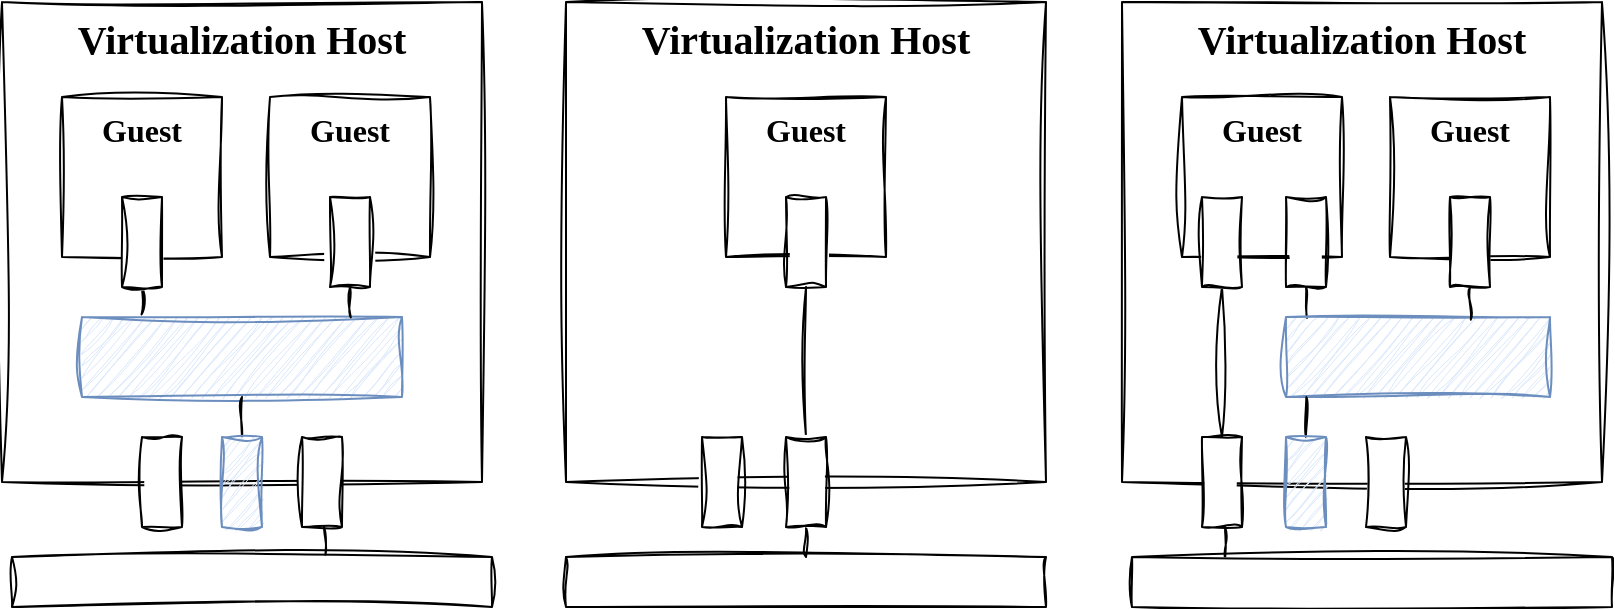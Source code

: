 <mxfile version="21.0.6" type="device" pages="4"><diagram name="kvm网络" id="tdYDEVNVbCR2_c2Elbpy"><mxGraphModel dx="1420" dy="694" grid="1" gridSize="10" guides="1" tooltips="1" connect="1" arrows="0" fold="1" page="1" pageScale="1" pageWidth="1200" pageHeight="1600" background="none" math="0" shadow="0"><root><mxCell id="0"/><mxCell id="1" parent="0"/><mxCell id="jAciR42zRgnyxjy4-REj-1" value="Virtualization Host" style="rounded=0;whiteSpace=wrap;html=1;hachureGap=4;fontFamily=Edu NSW ACT Foundation;fontSource=https%3A%2F%2Ffonts.googleapis.com%2Fcss%3Ffamily%3DEdu%2BNSW%2BACT%2BFoundation;fontSize=20;labelBackgroundColor=none;verticalAlign=top;shadow=0;sketch=1;curveFitting=1;jiggle=2;fontStyle=1" parent="1" vertex="1"><mxGeometry x="198" y="190" width="240" height="240" as="geometry"/></mxCell><mxCell id="jAciR42zRgnyxjy4-REj-2" value="Guest" style="whiteSpace=wrap;html=1;aspect=fixed;hachureGap=4;fontFamily=Edu NSW ACT Foundation;fontSource=https%3A%2F%2Ffonts.googleapis.com%2Fcss%3Ffamily%3DEdu%2BNSW%2BACT%2BFoundation;fontSize=16;strokeWidth=1;verticalAlign=top;rounded=0;labelBackgroundColor=none;glass=0;shadow=0;sketch=1;curveFitting=1;jiggle=2;fontStyle=1" parent="1" vertex="1"><mxGeometry x="228" y="237.5" width="80" height="80" as="geometry"/></mxCell><mxCell id="jAciR42zRgnyxjy4-REj-3" value="Guest" style="whiteSpace=wrap;html=1;aspect=fixed;hachureGap=4;fontFamily=Edu NSW ACT Foundation;fontSource=https%3A%2F%2Ffonts.googleapis.com%2Fcss%3Ffamily%3DEdu%2BNSW%2BACT%2BFoundation;fontSize=16;strokeWidth=1;verticalAlign=top;rounded=0;labelBackgroundColor=none;sketch=1;curveFitting=1;jiggle=2;fontStyle=1" parent="1" vertex="1"><mxGeometry x="332" y="237.5" width="80" height="80" as="geometry"/></mxCell><mxCell id="jAciR42zRgnyxjy4-REj-31" style="edgeStyle=none;rounded=0;hachureGap=4;orthogonalLoop=1;jettySize=auto;html=1;exitX=0.5;exitY=1;exitDx=0;exitDy=0;entryX=0.186;entryY=-0.032;entryDx=0;entryDy=0;entryPerimeter=0;strokeColor=default;fontFamily=Edu NSW ACT Foundation;fontSource=https%3A%2F%2Ffonts.googleapis.com%2Fcss%3Ffamily%3DEdu%2BNSW%2BACT%2BFoundation;fontSize=16;endArrow=none;endFill=0;sketch=1;curveFitting=1;jiggle=2;fontStyle=1" parent="1" source="jAciR42zRgnyxjy4-REj-4" target="jAciR42zRgnyxjy4-REj-8" edge="1"><mxGeometry relative="1" as="geometry"/></mxCell><mxCell id="jAciR42zRgnyxjy4-REj-4" value="" style="rounded=0;whiteSpace=wrap;html=1;hachureGap=4;strokeWidth=1;fontFamily=Edu NSW ACT Foundation;fontSource=https%3A%2F%2Ffonts.googleapis.com%2Fcss%3Ffamily%3DEdu%2BNSW%2BACT%2BFoundation;fontSize=16;labelBackgroundColor=none;sketch=1;curveFitting=1;jiggle=2;fontStyle=1" parent="1" vertex="1"><mxGeometry x="258" y="287.5" width="20" height="45" as="geometry"/></mxCell><mxCell id="jAciR42zRgnyxjy4-REj-8" value="" style="rounded=0;whiteSpace=wrap;html=1;hachureGap=4;fontFamily=Edu NSW ACT Foundation;fontSource=https%3A%2F%2Ffonts.googleapis.com%2Fcss%3Ffamily%3DEdu%2BNSW%2BACT%2BFoundation;fontSize=20;fillColor=#dae8fc;strokeColor=#6c8ebf;sketch=1;curveFitting=1;jiggle=2;fontStyle=1" parent="1" vertex="1"><mxGeometry x="238" y="347.5" width="160" height="40" as="geometry"/></mxCell><mxCell id="jAciR42zRgnyxjy4-REj-32" style="edgeStyle=none;rounded=0;hachureGap=4;orthogonalLoop=1;jettySize=auto;html=1;exitX=0.5;exitY=1;exitDx=0;exitDy=0;entryX=0.84;entryY=0.004;entryDx=0;entryDy=0;entryPerimeter=0;strokeColor=default;fontFamily=Edu NSW ACT Foundation;fontSource=https%3A%2F%2Ffonts.googleapis.com%2Fcss%3Ffamily%3DEdu%2BNSW%2BACT%2BFoundation;fontSize=16;endArrow=none;endFill=0;sketch=1;curveFitting=1;jiggle=2;fontStyle=1" parent="1" source="jAciR42zRgnyxjy4-REj-9" target="jAciR42zRgnyxjy4-REj-8" edge="1"><mxGeometry relative="1" as="geometry"/></mxCell><mxCell id="jAciR42zRgnyxjy4-REj-9" value="" style="rounded=0;whiteSpace=wrap;html=1;hachureGap=4;strokeWidth=1;fontFamily=Edu NSW ACT Foundation;fontSource=https%3A%2F%2Ffonts.googleapis.com%2Fcss%3Ffamily%3DEdu%2BNSW%2BACT%2BFoundation;fontSize=16;labelBackgroundColor=none;sketch=1;curveFitting=1;jiggle=2;fontStyle=1" parent="1" vertex="1"><mxGeometry x="362" y="287.5" width="20" height="45" as="geometry"/></mxCell><mxCell id="jAciR42zRgnyxjy4-REj-10" value="" style="rounded=0;whiteSpace=wrap;html=1;hachureGap=4;strokeWidth=1;fontFamily=Edu NSW ACT Foundation;fontSource=https%3A%2F%2Ffonts.googleapis.com%2Fcss%3Ffamily%3DEdu%2BNSW%2BACT%2BFoundation;fontSize=16;labelBackgroundColor=none;sketch=1;curveFitting=1;jiggle=2;fontStyle=1" parent="1" vertex="1"><mxGeometry x="268" y="407.5" width="20" height="45" as="geometry"/></mxCell><mxCell id="jAciR42zRgnyxjy4-REj-22" value="" style="edgeStyle=none;rounded=0;hachureGap=4;orthogonalLoop=1;jettySize=auto;html=1;fontFamily=Edu NSW ACT Foundation;fontSource=https%3A%2F%2Ffonts.googleapis.com%2Fcss%3Ffamily%3DEdu%2BNSW%2BACT%2BFoundation;fontSize=16;strokeColor=default;endArrow=none;endFill=0;sketch=1;curveFitting=1;jiggle=2;fontStyle=1" parent="1" source="jAciR42zRgnyxjy4-REj-11" target="jAciR42zRgnyxjy4-REj-8" edge="1"><mxGeometry relative="1" as="geometry"/></mxCell><mxCell id="jAciR42zRgnyxjy4-REj-26" style="edgeStyle=none;rounded=0;hachureGap=4;orthogonalLoop=1;jettySize=auto;html=1;entryX=0.653;entryY=-0.047;entryDx=0;entryDy=0;entryPerimeter=0;strokeColor=default;fontFamily=Edu NSW ACT Foundation;fontSource=https%3A%2F%2Ffonts.googleapis.com%2Fcss%3Ffamily%3DEdu%2BNSW%2BACT%2BFoundation;fontSize=16;endArrow=none;endFill=0;sketch=1;curveFitting=1;jiggle=2;fontStyle=1" parent="1" source="jAciR42zRgnyxjy4-REj-14" target="jAciR42zRgnyxjy4-REj-15" edge="1"><mxGeometry relative="1" as="geometry"/></mxCell><mxCell id="jAciR42zRgnyxjy4-REj-14" value="" style="rounded=0;whiteSpace=wrap;html=1;hachureGap=4;strokeWidth=1;fontFamily=Edu NSW ACT Foundation;fontSource=https%3A%2F%2Ffonts.googleapis.com%2Fcss%3Ffamily%3DEdu%2BNSW%2BACT%2BFoundation;fontSize=16;labelBackgroundColor=none;sketch=1;curveFitting=1;jiggle=2;fontStyle=1" parent="1" vertex="1"><mxGeometry x="348" y="407.5" width="20" height="45" as="geometry"/></mxCell><mxCell id="jAciR42zRgnyxjy4-REj-15" value="" style="rounded=0;whiteSpace=wrap;html=1;hachureGap=4;fontFamily=Edu NSW ACT Foundation;fontSource=https%3A%2F%2Ffonts.googleapis.com%2Fcss%3Ffamily%3DEdu%2BNSW%2BACT%2BFoundation;fontSize=20;sketch=1;curveFitting=1;jiggle=2;fontStyle=1" parent="1" vertex="1"><mxGeometry x="203" y="467.5" width="240" height="25" as="geometry"/></mxCell><mxCell id="jAciR42zRgnyxjy4-REj-11" value="" style="rounded=0;whiteSpace=wrap;html=1;hachureGap=4;strokeWidth=1;fontFamily=Edu NSW ACT Foundation;fontSource=https%3A%2F%2Ffonts.googleapis.com%2Fcss%3Ffamily%3DEdu%2BNSW%2BACT%2BFoundation;fontSize=16;labelBackgroundColor=none;fillColor=#dae8fc;strokeColor=#6c8ebf;sketch=1;curveFitting=1;jiggle=2;fontStyle=1" parent="1" vertex="1"><mxGeometry x="308" y="407.5" width="20" height="45" as="geometry"/></mxCell><mxCell id="jAciR42zRgnyxjy4-REj-33" value="Virtualization Host" style="rounded=0;whiteSpace=wrap;html=1;hachureGap=4;fontFamily=Edu NSW ACT Foundation;fontSource=https%3A%2F%2Ffonts.googleapis.com%2Fcss%3Ffamily%3DEdu%2BNSW%2BACT%2BFoundation;fontSize=20;labelBackgroundColor=none;verticalAlign=top;shadow=0;sketch=1;curveFitting=1;jiggle=2;fontStyle=1" parent="1" vertex="1"><mxGeometry x="480" y="190" width="240" height="240" as="geometry"/></mxCell><mxCell id="jAciR42zRgnyxjy4-REj-34" value="Guest" style="whiteSpace=wrap;html=1;aspect=fixed;hachureGap=4;fontFamily=Edu NSW ACT Foundation;fontSource=https%3A%2F%2Ffonts.googleapis.com%2Fcss%3Ffamily%3DEdu%2BNSW%2BACT%2BFoundation;fontSize=16;strokeWidth=1;verticalAlign=top;rounded=0;labelBackgroundColor=none;glass=0;shadow=0;sketch=1;curveFitting=1;jiggle=2;fontStyle=1" parent="1" vertex="1"><mxGeometry x="560" y="237.5" width="80" height="80" as="geometry"/></mxCell><mxCell id="jAciR42zRgnyxjy4-REj-62" style="edgeStyle=none;rounded=0;hachureGap=4;orthogonalLoop=1;jettySize=auto;html=1;exitX=0.5;exitY=1;exitDx=0;exitDy=0;entryX=0.5;entryY=0;entryDx=0;entryDy=0;strokeColor=default;fontFamily=Edu NSW ACT Foundation;fontSource=https%3A%2F%2Ffonts.googleapis.com%2Fcss%3Ffamily%3DEdu%2BNSW%2BACT%2BFoundation;fontSize=16;endArrow=none;endFill=0;sketch=1;curveFitting=1;jiggle=2;fontStyle=1" parent="1" source="jAciR42zRgnyxjy4-REj-37" target="jAciR42zRgnyxjy4-REj-44" edge="1"><mxGeometry relative="1" as="geometry"/></mxCell><mxCell id="jAciR42zRgnyxjy4-REj-37" value="" style="rounded=0;whiteSpace=wrap;html=1;hachureGap=4;strokeWidth=1;fontFamily=Edu NSW ACT Foundation;fontSource=https%3A%2F%2Ffonts.googleapis.com%2Fcss%3Ffamily%3DEdu%2BNSW%2BACT%2BFoundation;fontSize=16;labelBackgroundColor=none;sketch=1;curveFitting=1;jiggle=2;fontStyle=1" parent="1" vertex="1"><mxGeometry x="590" y="287.5" width="20" height="45" as="geometry"/></mxCell><mxCell id="jAciR42zRgnyxjy4-REj-41" value="" style="rounded=0;whiteSpace=wrap;html=1;hachureGap=4;strokeWidth=1;fontFamily=Edu NSW ACT Foundation;fontSource=https%3A%2F%2Ffonts.googleapis.com%2Fcss%3Ffamily%3DEdu%2BNSW%2BACT%2BFoundation;fontSize=16;labelBackgroundColor=none;sketch=1;curveFitting=1;jiggle=2;fontStyle=1" parent="1" vertex="1"><mxGeometry x="548" y="407.5" width="20" height="45" as="geometry"/></mxCell><mxCell id="jAciR42zRgnyxjy4-REj-64" style="edgeStyle=none;rounded=0;hachureGap=4;orthogonalLoop=1;jettySize=auto;html=1;exitX=0.5;exitY=1;exitDx=0;exitDy=0;entryX=0.5;entryY=0;entryDx=0;entryDy=0;strokeColor=default;fontFamily=Edu NSW ACT Foundation;fontSource=https%3A%2F%2Ffonts.googleapis.com%2Fcss%3Ffamily%3DEdu%2BNSW%2BACT%2BFoundation;fontSize=16;endArrow=none;endFill=0;sketch=1;curveFitting=1;jiggle=2;fontStyle=1" parent="1" source="jAciR42zRgnyxjy4-REj-44" target="jAciR42zRgnyxjy4-REj-45" edge="1"><mxGeometry relative="1" as="geometry"/></mxCell><mxCell id="jAciR42zRgnyxjy4-REj-44" value="" style="rounded=0;whiteSpace=wrap;html=1;hachureGap=4;strokeWidth=1;fontFamily=Edu NSW ACT Foundation;fontSource=https%3A%2F%2Ffonts.googleapis.com%2Fcss%3Ffamily%3DEdu%2BNSW%2BACT%2BFoundation;fontSize=16;labelBackgroundColor=none;sketch=1;curveFitting=1;jiggle=2;fontStyle=1" parent="1" vertex="1"><mxGeometry x="590" y="407.5" width="20" height="45" as="geometry"/></mxCell><mxCell id="jAciR42zRgnyxjy4-REj-45" value="" style="rounded=0;whiteSpace=wrap;html=1;hachureGap=4;fontFamily=Edu NSW ACT Foundation;fontSource=https%3A%2F%2Ffonts.googleapis.com%2Fcss%3Ffamily%3DEdu%2BNSW%2BACT%2BFoundation;fontSize=20;sketch=1;curveFitting=1;jiggle=2;fontStyle=1" parent="1" vertex="1"><mxGeometry x="480" y="467.5" width="240" height="25" as="geometry"/></mxCell><mxCell id="jAciR42zRgnyxjy4-REj-47" value="Virtualization Host" style="rounded=0;whiteSpace=wrap;html=1;hachureGap=4;fontFamily=Edu NSW ACT Foundation;fontSource=https%3A%2F%2Ffonts.googleapis.com%2Fcss%3Ffamily%3DEdu%2BNSW%2BACT%2BFoundation;fontSize=20;labelBackgroundColor=none;verticalAlign=top;shadow=0;sketch=1;curveFitting=1;jiggle=2;fontStyle=1" parent="1" vertex="1"><mxGeometry x="758" y="190" width="240" height="240" as="geometry"/></mxCell><mxCell id="jAciR42zRgnyxjy4-REj-48" value="Guest" style="whiteSpace=wrap;html=1;aspect=fixed;hachureGap=4;fontFamily=Edu NSW ACT Foundation;fontSource=https%3A%2F%2Ffonts.googleapis.com%2Fcss%3Ffamily%3DEdu%2BNSW%2BACT%2BFoundation;fontSize=16;strokeWidth=1;verticalAlign=top;rounded=0;labelBackgroundColor=none;glass=0;shadow=0;sketch=1;curveFitting=1;jiggle=2;fontStyle=1" parent="1" vertex="1"><mxGeometry x="788" y="237.5" width="80" height="80" as="geometry"/></mxCell><mxCell id="jAciR42zRgnyxjy4-REj-49" value="Guest" style="whiteSpace=wrap;html=1;aspect=fixed;hachureGap=4;fontFamily=Edu NSW ACT Foundation;fontSource=https%3A%2F%2Ffonts.googleapis.com%2Fcss%3Ffamily%3DEdu%2BNSW%2BACT%2BFoundation;fontSize=16;strokeWidth=1;verticalAlign=top;rounded=0;labelBackgroundColor=none;sketch=1;curveFitting=1;jiggle=2;align=center;fontStyle=1" parent="1" vertex="1"><mxGeometry x="892" y="237.5" width="80" height="80" as="geometry"/></mxCell><mxCell id="jAciR42zRgnyxjy4-REj-67" style="edgeStyle=none;rounded=0;hachureGap=4;orthogonalLoop=1;jettySize=auto;html=1;exitX=0.5;exitY=1;exitDx=0;exitDy=0;entryX=0.079;entryY=0.013;entryDx=0;entryDy=0;entryPerimeter=0;strokeColor=default;fontFamily=Edu NSW ACT Foundation;fontSource=https%3A%2F%2Ffonts.googleapis.com%2Fcss%3Ffamily%3DEdu%2BNSW%2BACT%2BFoundation;fontSize=16;endArrow=none;endFill=0;sketch=1;curveFitting=1;jiggle=2;fontStyle=1" parent="1" source="jAciR42zRgnyxjy4-REj-51" target="jAciR42zRgnyxjy4-REj-52" edge="1"><mxGeometry relative="1" as="geometry"/></mxCell><mxCell id="jAciR42zRgnyxjy4-REj-51" value="" style="rounded=0;whiteSpace=wrap;html=1;hachureGap=4;strokeWidth=1;fontFamily=Edu NSW ACT Foundation;fontSource=https%3A%2F%2Ffonts.googleapis.com%2Fcss%3Ffamily%3DEdu%2BNSW%2BACT%2BFoundation;fontSize=16;labelBackgroundColor=none;sketch=1;curveFitting=1;jiggle=2;fontStyle=1" parent="1" vertex="1"><mxGeometry x="840" y="287.5" width="20" height="45" as="geometry"/></mxCell><mxCell id="jAciR42zRgnyxjy4-REj-52" value="" style="rounded=0;whiteSpace=wrap;html=1;hachureGap=4;fontFamily=Edu NSW ACT Foundation;fontSource=https%3A%2F%2Ffonts.googleapis.com%2Fcss%3Ffamily%3DEdu%2BNSW%2BACT%2BFoundation;fontSize=20;fillColor=#dae8fc;strokeColor=#6c8ebf;sketch=1;curveFitting=1;jiggle=2;fontStyle=1" parent="1" vertex="1"><mxGeometry x="840" y="347.5" width="132" height="40" as="geometry"/></mxCell><mxCell id="jAciR42zRgnyxjy4-REj-66" style="edgeStyle=none;rounded=0;hachureGap=4;orthogonalLoop=1;jettySize=auto;html=1;exitX=0.5;exitY=1;exitDx=0;exitDy=0;entryX=0.7;entryY=0.033;entryDx=0;entryDy=0;entryPerimeter=0;strokeColor=default;fontFamily=Edu NSW ACT Foundation;fontSource=https%3A%2F%2Ffonts.googleapis.com%2Fcss%3Ffamily%3DEdu%2BNSW%2BACT%2BFoundation;fontSize=16;endArrow=none;endFill=0;sketch=1;curveFitting=1;jiggle=2;fontStyle=1" parent="1" source="jAciR42zRgnyxjy4-REj-54" target="jAciR42zRgnyxjy4-REj-52" edge="1"><mxGeometry relative="1" as="geometry"/></mxCell><mxCell id="jAciR42zRgnyxjy4-REj-54" value="" style="rounded=0;whiteSpace=wrap;html=1;hachureGap=4;strokeWidth=1;fontFamily=Edu NSW ACT Foundation;fontSource=https%3A%2F%2Ffonts.googleapis.com%2Fcss%3Ffamily%3DEdu%2BNSW%2BACT%2BFoundation;fontSize=16;labelBackgroundColor=none;sketch=1;curveFitting=1;jiggle=2;fontStyle=1" parent="1" vertex="1"><mxGeometry x="922" y="287.5" width="20" height="45" as="geometry"/></mxCell><mxCell id="jAciR42zRgnyxjy4-REj-70" style="edgeStyle=orthogonalEdgeStyle;rounded=0;sketch=1;hachureGap=4;jiggle=2;curveFitting=1;orthogonalLoop=1;jettySize=auto;html=1;exitX=0.5;exitY=1;exitDx=0;exitDy=0;entryX=0.194;entryY=0.049;entryDx=0;entryDy=0;entryPerimeter=0;fontFamily=Edu NSW ACT Foundation;fontSource=https%3A%2F%2Ffonts.googleapis.com%2Fcss%3Ffamily%3DEdu%2BNSW%2BACT%2BFoundation;fontSize=16;endArrow=none;endFill=0;fontStyle=1" parent="1" source="jAciR42zRgnyxjy4-REj-55" target="jAciR42zRgnyxjy4-REj-59" edge="1"><mxGeometry relative="1" as="geometry"/></mxCell><mxCell id="jAciR42zRgnyxjy4-REj-55" value="" style="rounded=0;whiteSpace=wrap;html=1;hachureGap=4;strokeWidth=1;fontFamily=Edu NSW ACT Foundation;fontSource=https%3A%2F%2Ffonts.googleapis.com%2Fcss%3Ffamily%3DEdu%2BNSW%2BACT%2BFoundation;fontSize=16;labelBackgroundColor=none;sketch=1;curveFitting=1;jiggle=2;fontStyle=1" parent="1" vertex="1"><mxGeometry x="798" y="407.5" width="20" height="45" as="geometry"/></mxCell><mxCell id="jAciR42zRgnyxjy4-REj-58" value="" style="rounded=0;whiteSpace=wrap;html=1;hachureGap=4;strokeWidth=1;fontFamily=Edu NSW ACT Foundation;fontSource=https%3A%2F%2Ffonts.googleapis.com%2Fcss%3Ffamily%3DEdu%2BNSW%2BACT%2BFoundation;fontSize=16;labelBackgroundColor=none;sketch=1;curveFitting=1;jiggle=2;fontStyle=1" parent="1" vertex="1"><mxGeometry x="880" y="407.5" width="20" height="45" as="geometry"/></mxCell><mxCell id="jAciR42zRgnyxjy4-REj-59" value="" style="rounded=0;whiteSpace=wrap;html=1;hachureGap=4;fontFamily=Edu NSW ACT Foundation;fontSource=https%3A%2F%2Ffonts.googleapis.com%2Fcss%3Ffamily%3DEdu%2BNSW%2BACT%2BFoundation;fontSize=20;sketch=1;curveFitting=1;jiggle=2;fontStyle=1" parent="1" vertex="1"><mxGeometry x="763" y="467.5" width="240" height="25" as="geometry"/></mxCell><mxCell id="jAciR42zRgnyxjy4-REj-68" style="edgeStyle=none;rounded=0;hachureGap=4;orthogonalLoop=1;jettySize=auto;html=1;exitX=0.5;exitY=0;exitDx=0;exitDy=0;entryX=0.077;entryY=1.002;entryDx=0;entryDy=0;entryPerimeter=0;strokeColor=default;fontFamily=Edu NSW ACT Foundation;fontSource=https%3A%2F%2Ffonts.googleapis.com%2Fcss%3Ffamily%3DEdu%2BNSW%2BACT%2BFoundation;fontSize=16;endArrow=none;endFill=0;sketch=1;curveFitting=1;jiggle=2;fontStyle=1" parent="1" source="jAciR42zRgnyxjy4-REj-60" target="jAciR42zRgnyxjy4-REj-52" edge="1"><mxGeometry relative="1" as="geometry"/></mxCell><mxCell id="jAciR42zRgnyxjy4-REj-60" value="" style="rounded=0;whiteSpace=wrap;html=1;hachureGap=4;strokeWidth=1;fontFamily=Edu NSW ACT Foundation;fontSource=https%3A%2F%2Ffonts.googleapis.com%2Fcss%3Ffamily%3DEdu%2BNSW%2BACT%2BFoundation;fontSize=16;labelBackgroundColor=none;fillColor=#dae8fc;strokeColor=#6c8ebf;sketch=1;curveFitting=1;jiggle=2;fontStyle=1" parent="1" vertex="1"><mxGeometry x="840" y="407.5" width="20" height="45" as="geometry"/></mxCell><mxCell id="jAciR42zRgnyxjy4-REj-69" style="edgeStyle=none;rounded=0;hachureGap=4;orthogonalLoop=1;jettySize=auto;html=1;exitX=0.5;exitY=1;exitDx=0;exitDy=0;entryX=0.5;entryY=0;entryDx=0;entryDy=0;strokeColor=default;fontFamily=Edu NSW ACT Foundation;fontSource=https%3A%2F%2Ffonts.googleapis.com%2Fcss%3Ffamily%3DEdu%2BNSW%2BACT%2BFoundation;fontSize=16;endArrow=none;endFill=0;sketch=1;curveFitting=1;jiggle=2;fontStyle=1" parent="1" source="jAciR42zRgnyxjy4-REj-65" target="jAciR42zRgnyxjy4-REj-55" edge="1"><mxGeometry relative="1" as="geometry"/></mxCell><mxCell id="jAciR42zRgnyxjy4-REj-65" value="" style="rounded=0;whiteSpace=wrap;html=1;hachureGap=4;strokeWidth=1;fontFamily=Edu NSW ACT Foundation;fontSource=https%3A%2F%2Ffonts.googleapis.com%2Fcss%3Ffamily%3DEdu%2BNSW%2BACT%2BFoundation;fontSize=16;labelBackgroundColor=none;sketch=1;curveFitting=1;jiggle=2;fontStyle=1" parent="1" vertex="1"><mxGeometry x="798" y="287.5" width="20" height="45" as="geometry"/></mxCell></root></mxGraphModel></diagram><diagram name="NAT网络" id="1LF29HOd00_gIF5cB69G"><mxGraphModel dx="1420" dy="694" grid="1" gridSize="10" guides="1" tooltips="1" connect="1" arrows="1" fold="1" page="1" pageScale="1" pageWidth="1200" pageHeight="1600" math="0" shadow="0"><root><mxCell id="Ldiqhgr1FRX8BtfuK2MW-0"/><mxCell id="Ldiqhgr1FRX8BtfuK2MW-1" parent="Ldiqhgr1FRX8BtfuK2MW-0"/><mxCell id="4gN7w7io-tzOlX9jSO8_-30" value="Host" style="rounded=1;whiteSpace=wrap;html=1;sketch=1;hachureGap=4;jiggle=2;curveFitting=1;fontFamily=Edu NSW ACT Foundation;fontSource=https%3A%2F%2Ffonts.googleapis.com%2Fcss%3Ffamily%3DEdu%2BNSW%2BACT%2BFoundation;fontSize=20;fontStyle=1;arcSize=3;verticalAlign=top;" vertex="1" parent="Ldiqhgr1FRX8BtfuK2MW-1"><mxGeometry x="310" y="53.13" width="760" height="616.25" as="geometry"/></mxCell><mxCell id="4gN7w7io-tzOlX9jSO8_-54" value="" style="rounded=1;whiteSpace=wrap;html=1;sketch=1;hachureGap=4;jiggle=2;curveFitting=1;fontFamily=Architects Daughter;fontSource=https%3A%2F%2Ffonts.googleapis.com%2Fcss%3Ffamily%3DArchitects%2BDaughter;fontSize=20;arcSize=3;" vertex="1" parent="Ldiqhgr1FRX8BtfuK2MW-1"><mxGeometry x="330" y="80.63" width="200" height="561.25" as="geometry"/></mxCell><mxCell id="Ldiqhgr1FRX8BtfuK2MW-24" value="&lt;div style=&quot;border-color: var(--border-color); font-size: 16px;&quot;&gt;iptables&lt;/div&gt;&lt;div style=&quot;border-color: var(--border-color); font-size: 16px;&quot;&gt;table: filter&lt;/div&gt;&lt;div style=&quot;border-color: var(--border-color); font-size: 16px;&quot;&gt;chains:&amp;nbsp;&amp;nbsp;&lt;/div&gt;&lt;div style=&quot;border-color: var(--border-color); font-size: 16px;&quot;&gt;LIBVIRT_INP (virbr-nat -&amp;gt; guest)&lt;br style=&quot;font-size: 16px;&quot;&gt;&lt;span style=&quot;font-size: 16px;&quot;&gt;LIBVIRT_OUT (guest -&amp;gt; virbr-nat)&lt;/span&gt;&lt;br style=&quot;font-size: 16px;&quot;&gt;&lt;/div&gt;&lt;div style=&quot;font-size: 16px;&quot;&gt;LIBVIRT_FWO (virbr-nat -&amp;gt; eno1)&lt;/div&gt;&lt;div style=&quot;border-color: var(--border-color); font-size: 16px;&quot;&gt;LIBVIRT_FWI (eno1 -&amp;gt; virbr-nat)&lt;br style=&quot;font-size: 16px;&quot;&gt;&lt;/div&gt;&lt;div style=&quot;border-color: var(--border-color); font-size: 16px;&quot;&gt;LIBVIRT_FWX (virbr-nat &amp;lt;-&amp;gt; virbr-nat)&lt;br style=&quot;font-size: 16px;&quot;&gt;&lt;/div&gt;" style="rounded=1;whiteSpace=wrap;html=1;sketch=1;hachureGap=4;jiggle=2;curveFitting=1;fontFamily=Edu NSW ACT Foundation;fontSize=16;arcSize=3;fontSource=https%3A%2F%2Ffonts.googleapis.com%2Fcss%3Ffamily%3DEdu%2BNSW%2BACT%2BFoundation;fontStyle=1;align=left;spacingLeft=5;" vertex="1" parent="Ldiqhgr1FRX8BtfuK2MW-1"><mxGeometry x="560" y="470.63" width="240" height="171.25" as="geometry"/></mxCell><mxCell id="Ldiqhgr1FRX8BtfuK2MW-6" value="Guest" style="whiteSpace=wrap;html=1;aspect=fixed;hachureGap=4;fontFamily=Edu NSW ACT Foundation;fontSize=18;strokeWidth=1;verticalAlign=top;rounded=0;labelBackgroundColor=none;glass=0;shadow=0;sketch=1;curveFitting=1;jiggle=2;fontSource=https%3A%2F%2Ffonts.googleapis.com%2Fcss%3Ffamily%3DEdu%2BNSW%2BACT%2BFoundation;fontStyle=1" vertex="1" parent="Ldiqhgr1FRX8BtfuK2MW-1"><mxGeometry x="360" y="301.25" width="120" height="120" as="geometry"/></mxCell><mxCell id="Ldiqhgr1FRX8BtfuK2MW-7" value="192.168.10.3" style="text;html=1;strokeColor=none;fillColor=none;align=center;verticalAlign=middle;whiteSpace=wrap;rounded=0;fontSize=16;fontFamily=Edu NSW ACT Foundation;fontStyle=1;labelBackgroundColor=none;labelBorderColor=none;horizontal=1;fontSource=https%3A%2F%2Ffonts.googleapis.com%2Fcss%3Ffamily%3DEdu%2BNSW%2BACT%2BFoundation;" vertex="1" parent="Ldiqhgr1FRX8BtfuK2MW-1"><mxGeometry x="375" y="346.25" width="90" height="30" as="geometry"/></mxCell><mxCell id="Ldiqhgr1FRX8BtfuK2MW-8" value="en0" style="text;html=1;strokeColor=none;fillColor=none;align=center;verticalAlign=middle;whiteSpace=wrap;rounded=0;fontSize=16;fontFamily=Edu NSW ACT Foundation;fontStyle=1;labelBackgroundColor=none;labelBorderColor=none;horizontal=1;fontSource=https%3A%2F%2Ffonts.googleapis.com%2Fcss%3Ffamily%3DEdu%2BNSW%2BACT%2BFoundation;" vertex="1" parent="Ldiqhgr1FRX8BtfuK2MW-1"><mxGeometry x="420" y="371.25" width="90" height="30" as="geometry"/></mxCell><mxCell id="4gN7w7io-tzOlX9jSO8_-62" style="rounded=0;sketch=1;hachureGap=4;jiggle=2;curveFitting=1;orthogonalLoop=1;jettySize=auto;html=1;exitX=0.5;exitY=1;exitDx=0;exitDy=0;entryX=0.821;entryY=-0.002;entryDx=0;entryDy=0;entryPerimeter=0;fontFamily=Architects Daughter;fontSource=https%3A%2F%2Ffonts.googleapis.com%2Fcss%3Ffamily%3DArchitects%2BDaughter;fontSize=16;dashed=1;" edge="1" parent="Ldiqhgr1FRX8BtfuK2MW-1" source="Ldiqhgr1FRX8BtfuK2MW-14" target="Ldiqhgr1FRX8BtfuK2MW-21"><mxGeometry relative="1" as="geometry"/></mxCell><mxCell id="Ldiqhgr1FRX8BtfuK2MW-14" value="dnsmasq" style="whiteSpace=wrap;html=1;aspect=fixed;sketch=1;hachureGap=4;jiggle=2;curveFitting=1;fontFamily=Edu NSW ACT Foundation;fontSize=18;fontSource=https%3A%2F%2Ffonts.googleapis.com%2Fcss%3Ffamily%3DEdu%2BNSW%2BACT%2BFoundation;fontStyle=1" vertex="1" parent="Ldiqhgr1FRX8BtfuK2MW-1"><mxGeometry x="795" y="146.25" width="70" height="70" as="geometry"/></mxCell><mxCell id="4gN7w7io-tzOlX9jSO8_-61" style="edgeStyle=orthogonalEdgeStyle;rounded=0;sketch=1;hachureGap=4;jiggle=2;curveFitting=1;orthogonalLoop=1;jettySize=auto;html=1;exitX=1;exitY=0.5;exitDx=0;exitDy=0;entryX=0;entryY=0.5;entryDx=0;entryDy=0;fontFamily=Architects Daughter;fontSource=https%3A%2F%2Ffonts.googleapis.com%2Fcss%3Ffamily%3DArchitects%2BDaughter;fontSize=16;dashed=1;" edge="1" parent="Ldiqhgr1FRX8BtfuK2MW-1" source="Ldiqhgr1FRX8BtfuK2MW-16" target="Ldiqhgr1FRX8BtfuK2MW-14"><mxGeometry relative="1" as="geometry"/></mxCell><mxCell id="Ldiqhgr1FRX8BtfuK2MW-16" value="libvirtd" style="whiteSpace=wrap;html=1;aspect=fixed;sketch=1;hachureGap=4;jiggle=2;curveFitting=1;fontFamily=Edu NSW ACT Foundation;fontSize=18;fontSource=https%3A%2F%2Ffonts.googleapis.com%2Fcss%3Ffamily%3DEdu%2BNSW%2BACT%2BFoundation;fontStyle=1" vertex="1" parent="Ldiqhgr1FRX8BtfuK2MW-1"><mxGeometry x="615" y="146.25" width="70" height="70" as="geometry"/></mxCell><mxCell id="4gN7w7io-tzOlX9jSO8_-38" style="edgeStyle=orthogonalEdgeStyle;rounded=0;sketch=1;hachureGap=4;jiggle=2;curveFitting=1;orthogonalLoop=1;jettySize=auto;html=1;exitX=0.5;exitY=0;exitDx=0;exitDy=0;entryX=0.5;entryY=1;entryDx=0;entryDy=0;fontFamily=Edu NSW ACT Foundation;fontSource=https%3A%2F%2Ffonts.googleapis.com%2Fcss%3Ffamily%3DEdu%2BNSW%2BACT%2BFoundation;fontSize=16;fontStyle=1" edge="1" parent="Ldiqhgr1FRX8BtfuK2MW-1" source="Ldiqhgr1FRX8BtfuK2MW-18" target="4gN7w7io-tzOlX9jSO8_-33"><mxGeometry relative="1" as="geometry"/></mxCell><mxCell id="Ldiqhgr1FRX8BtfuK2MW-18" value="" style="rounded=0;whiteSpace=wrap;html=1;hachureGap=4;strokeWidth=1;fontFamily=Edu NSW ACT Foundation;fontSize=16;labelBackgroundColor=none;sketch=1;curveFitting=1;jiggle=2;fontSource=https%3A%2F%2Ffonts.googleapis.com%2Fcss%3Ffamily%3DEdu%2BNSW%2BACT%2BFoundation;fontStyle=1;direction=south;" vertex="1" parent="Ldiqhgr1FRX8BtfuK2MW-1"><mxGeometry x="465" y="351.25" width="45" height="20" as="geometry"/></mxCell><mxCell id="Ldiqhgr1FRX8BtfuK2MW-21" value="Nat Network" style="rounded=0;whiteSpace=wrap;html=1;sketch=1;hachureGap=4;jiggle=2;curveFitting=1;fontFamily=Edu NSW ACT Foundation;fontSize=20;fillColor=#dae8fc;strokeColor=#6c8ebf;fontSource=https%3A%2F%2Ffonts.googleapis.com%2Fcss%3Ffamily%3DEdu%2BNSW%2BACT%2BFoundation;fontStyle=1;verticalAlign=top;" vertex="1" parent="Ldiqhgr1FRX8BtfuK2MW-1"><mxGeometry x="600" y="261.25" width="280" height="200" as="geometry"/></mxCell><mxCell id="Ldiqhgr1FRX8BtfuK2MW-27" value="DHCP" style="whiteSpace=wrap;html=1;aspect=fixed;sketch=1;hachureGap=4;jiggle=2;curveFitting=1;fontFamily=Edu NSW ACT Foundation;fontSize=18;fontSource=https%3A%2F%2Ffonts.googleapis.com%2Fcss%3Ffamily%3DEdu%2BNSW%2BACT%2BFoundation;fontStyle=1" vertex="1" parent="Ldiqhgr1FRX8BtfuK2MW-1"><mxGeometry x="800" y="376.25" width="70" height="70" as="geometry"/></mxCell><mxCell id="4gN7w7io-tzOlX9jSO8_-46" style="edgeStyle=orthogonalEdgeStyle;rounded=0;sketch=1;hachureGap=4;jiggle=2;curveFitting=1;orthogonalLoop=1;jettySize=auto;html=1;exitX=1;exitY=0.5;exitDx=0;exitDy=0;entryX=0.5;entryY=1;entryDx=0;entryDy=0;fontFamily=Architects Daughter;fontSource=https%3A%2F%2Ffonts.googleapis.com%2Fcss%3Ffamily%3DArchitects%2BDaughter;fontSize=16;endArrow=none;endFill=0;" edge="1" parent="Ldiqhgr1FRX8BtfuK2MW-1" source="Ldiqhgr1FRX8BtfuK2MW-29" target="4gN7w7io-tzOlX9jSO8_-45"><mxGeometry relative="1" as="geometry"/></mxCell><mxCell id="Ldiqhgr1FRX8BtfuK2MW-29" value="NAT" style="whiteSpace=wrap;html=1;aspect=fixed;sketch=1;hachureGap=4;jiggle=2;curveFitting=1;fontFamily=Edu NSW ACT Foundation;fontSize=18;fillColor=#6a00ff;fontColor=#000000;strokeColor=#3700CC;fontSource=https%3A%2F%2Ffonts.googleapis.com%2Fcss%3Ffamily%3DEdu%2BNSW%2BACT%2BFoundation;fontStyle=1" vertex="1" parent="Ldiqhgr1FRX8BtfuK2MW-1"><mxGeometry x="800" y="291.25" width="70" height="70" as="geometry"/></mxCell><mxCell id="4gN7w7io-tzOlX9jSO8_-6" value="Guest" style="whiteSpace=wrap;html=1;aspect=fixed;hachureGap=4;fontFamily=Edu NSW ACT Foundation;fontSize=18;strokeWidth=1;verticalAlign=top;rounded=0;labelBackgroundColor=none;glass=0;shadow=0;sketch=1;curveFitting=1;jiggle=2;fontSource=https%3A%2F%2Ffonts.googleapis.com%2Fcss%3Ffamily%3DEdu%2BNSW%2BACT%2BFoundation;fontStyle=1" vertex="1" parent="Ldiqhgr1FRX8BtfuK2MW-1"><mxGeometry x="360" y="456.25" width="120" height="120" as="geometry"/></mxCell><mxCell id="4gN7w7io-tzOlX9jSO8_-7" value="192.168.10.4" style="text;html=1;strokeColor=none;fillColor=none;align=center;verticalAlign=middle;whiteSpace=wrap;rounded=0;fontSize=16;fontFamily=Edu NSW ACT Foundation;fontStyle=1;labelBackgroundColor=none;labelBorderColor=none;horizontal=1;fontSource=https%3A%2F%2Ffonts.googleapis.com%2Fcss%3Ffamily%3DEdu%2BNSW%2BACT%2BFoundation;" vertex="1" parent="Ldiqhgr1FRX8BtfuK2MW-1"><mxGeometry x="375" y="501.25" width="90" height="30" as="geometry"/></mxCell><mxCell id="4gN7w7io-tzOlX9jSO8_-8" value="en0" style="text;html=1;strokeColor=none;fillColor=none;align=center;verticalAlign=middle;whiteSpace=wrap;rounded=0;fontSize=16;fontFamily=Edu NSW ACT Foundation;fontStyle=1;labelBackgroundColor=none;labelBorderColor=none;horizontal=1;fontSource=https%3A%2F%2Ffonts.googleapis.com%2Fcss%3Ffamily%3DEdu%2BNSW%2BACT%2BFoundation;" vertex="1" parent="Ldiqhgr1FRX8BtfuK2MW-1"><mxGeometry x="420" y="526.25" width="90" height="30" as="geometry"/></mxCell><mxCell id="4gN7w7io-tzOlX9jSO8_-39" style="edgeStyle=orthogonalEdgeStyle;rounded=0;sketch=1;hachureGap=4;jiggle=2;curveFitting=1;orthogonalLoop=1;jettySize=auto;html=1;exitX=0.5;exitY=0;exitDx=0;exitDy=0;entryX=0.5;entryY=1;entryDx=0;entryDy=0;fontFamily=Edu NSW ACT Foundation;fontSource=https%3A%2F%2Ffonts.googleapis.com%2Fcss%3Ffamily%3DEdu%2BNSW%2BACT%2BFoundation;fontSize=16;fontStyle=1" edge="1" parent="Ldiqhgr1FRX8BtfuK2MW-1" source="4gN7w7io-tzOlX9jSO8_-9" target="4gN7w7io-tzOlX9jSO8_-36"><mxGeometry relative="1" as="geometry"/></mxCell><mxCell id="4gN7w7io-tzOlX9jSO8_-9" value="" style="rounded=0;whiteSpace=wrap;html=1;hachureGap=4;strokeWidth=1;fontFamily=Edu NSW ACT Foundation;fontSize=16;labelBackgroundColor=none;sketch=1;curveFitting=1;jiggle=2;fontSource=https%3A%2F%2Ffonts.googleapis.com%2Fcss%3Ffamily%3DEdu%2BNSW%2BACT%2BFoundation;fontStyle=1;direction=south;" vertex="1" parent="Ldiqhgr1FRX8BtfuK2MW-1"><mxGeometry x="465" y="506.25" width="45" height="20" as="geometry"/></mxCell><mxCell id="4gN7w7io-tzOlX9jSO8_-17" value="Guest" style="whiteSpace=wrap;html=1;aspect=fixed;hachureGap=4;fontFamily=Edu NSW ACT Foundation;fontSize=18;strokeWidth=1;verticalAlign=top;rounded=0;labelBackgroundColor=none;glass=0;shadow=0;sketch=1;curveFitting=1;jiggle=2;fontSource=https%3A%2F%2Ffonts.googleapis.com%2Fcss%3Ffamily%3DEdu%2BNSW%2BACT%2BFoundation;fontStyle=1" vertex="1" parent="Ldiqhgr1FRX8BtfuK2MW-1"><mxGeometry x="360" y="141.25" width="120" height="120" as="geometry"/></mxCell><mxCell id="4gN7w7io-tzOlX9jSO8_-18" value="192.168.10.2" style="text;html=1;strokeColor=none;fillColor=none;align=center;verticalAlign=middle;whiteSpace=wrap;rounded=0;fontSize=16;fontFamily=Edu NSW ACT Foundation;fontStyle=1;labelBackgroundColor=none;labelBorderColor=none;horizontal=1;fontSource=https%3A%2F%2Ffonts.googleapis.com%2Fcss%3Ffamily%3DEdu%2BNSW%2BACT%2BFoundation;" vertex="1" parent="Ldiqhgr1FRX8BtfuK2MW-1"><mxGeometry x="375" y="186.25" width="90" height="30" as="geometry"/></mxCell><mxCell id="4gN7w7io-tzOlX9jSO8_-19" value="en0" style="text;html=1;strokeColor=none;fillColor=none;align=center;verticalAlign=middle;whiteSpace=wrap;rounded=0;fontSize=16;fontFamily=Edu NSW ACT Foundation;fontStyle=1;labelBackgroundColor=none;labelBorderColor=none;horizontal=1;fontSource=https%3A%2F%2Ffonts.googleapis.com%2Fcss%3Ffamily%3DEdu%2BNSW%2BACT%2BFoundation;" vertex="1" parent="Ldiqhgr1FRX8BtfuK2MW-1"><mxGeometry x="420" y="211.25" width="90" height="30" as="geometry"/></mxCell><mxCell id="4gN7w7io-tzOlX9jSO8_-37" style="edgeStyle=orthogonalEdgeStyle;rounded=0;sketch=1;hachureGap=4;jiggle=2;curveFitting=1;orthogonalLoop=1;jettySize=auto;html=1;exitX=0.5;exitY=0;exitDx=0;exitDy=0;entryX=0.5;entryY=1;entryDx=0;entryDy=0;fontFamily=Edu NSW ACT Foundation;fontSource=https%3A%2F%2Ffonts.googleapis.com%2Fcss%3Ffamily%3DEdu%2BNSW%2BACT%2BFoundation;fontSize=16;fontStyle=1" edge="1" parent="Ldiqhgr1FRX8BtfuK2MW-1" source="4gN7w7io-tzOlX9jSO8_-20" target="4gN7w7io-tzOlX9jSO8_-32"><mxGeometry relative="1" as="geometry"/></mxCell><mxCell id="4gN7w7io-tzOlX9jSO8_-20" value="" style="rounded=0;whiteSpace=wrap;html=1;hachureGap=4;strokeWidth=1;fontFamily=Edu NSW ACT Foundation;fontSize=16;labelBackgroundColor=none;sketch=1;curveFitting=1;jiggle=2;fontSource=https%3A%2F%2Ffonts.googleapis.com%2Fcss%3Ffamily%3DEdu%2BNSW%2BACT%2BFoundation;fontStyle=1;direction=south;" vertex="1" parent="Ldiqhgr1FRX8BtfuK2MW-1"><mxGeometry x="465" y="191.25" width="45" height="20" as="geometry"/></mxCell><mxCell id="4gN7w7io-tzOlX9jSO8_-53" style="edgeStyle=orthogonalEdgeStyle;rounded=0;sketch=1;hachureGap=4;jiggle=2;curveFitting=1;orthogonalLoop=1;jettySize=auto;html=1;exitX=0.5;exitY=0;exitDx=0;exitDy=0;fontFamily=Architects Daughter;fontSource=https%3A%2F%2Ffonts.googleapis.com%2Fcss%3Ffamily%3DArchitects%2BDaughter;fontSize=16;" edge="1" parent="Ldiqhgr1FRX8BtfuK2MW-1" source="4gN7w7io-tzOlX9jSO8_-31"><mxGeometry relative="1" as="geometry"><mxPoint x="970.143" y="331.25" as="targetPoint"/></mxGeometry></mxCell><mxCell id="4gN7w7io-tzOlX9jSO8_-31" value="&lt;div style=&quot;border-color: var(--border-color); font-size: 16px;&quot;&gt;iptables&lt;/div&gt;&lt;div style=&quot;border-color: var(--border-color); font-size: 16px;&quot;&gt;table: nat&lt;/div&gt;&lt;div style=&quot;border-color: var(--border-color); font-size: 16px;&quot;&gt;chain: LIBVIRT_PRT&amp;nbsp;&lt;/div&gt;&lt;div style=&quot;border-color: var(--border-color); font-size: 16px;&quot;&gt;direction: guest -&amp;gt; outside&lt;/div&gt;&lt;div style=&quot;border-color: var(--border-color); font-size: 16px;&quot;&gt;src 192.168.10.0/24&lt;/div&gt;&lt;div style=&quot;border-color: var(--border-color); font-size: 16px;&quot;&gt;dest: not 192.168.10.0/24&lt;/div&gt;&lt;div style=&quot;border-color: var(--border-color); font-size: 16px;&quot;&gt;out: eno1&lt;/div&gt;&lt;div style=&quot;border-color: var(--border-color); font-size: 16px;&quot;&gt;protocol: tcp/udp&lt;/div&gt;&lt;div style=&quot;border-color: var(--border-color); font-size: 16px;&quot;&gt;action: MASQUERADE&lt;/div&gt;&lt;div style=&quot;border-color: var(--border-color); font-size: 16px;&quot;&gt;ports: 1024-65535&lt;/div&gt;" style="rounded=1;whiteSpace=wrap;html=1;sketch=1;hachureGap=4;jiggle=2;curveFitting=1;fontFamily=Edu NSW ACT Foundation;fontSize=16;arcSize=3;fontSource=https%3A%2F%2Ffonts.googleapis.com%2Fcss%3Ffamily%3DEdu%2BNSW%2BACT%2BFoundation;fontStyle=1;align=left;spacingLeft=5;" vertex="1" parent="Ldiqhgr1FRX8BtfuK2MW-1"><mxGeometry x="890" y="361.25" width="160" height="203.75" as="geometry"/></mxCell><mxCell id="4gN7w7io-tzOlX9jSO8_-32" value="" style="rounded=0;whiteSpace=wrap;html=1;hachureGap=4;strokeWidth=1;fontFamily=Edu NSW ACT Foundation;fontSize=16;labelBackgroundColor=none;sketch=1;curveFitting=1;jiggle=2;fontSource=https%3A%2F%2Ffonts.googleapis.com%2Fcss%3Ffamily%3DEdu%2BNSW%2BACT%2BFoundation;fontStyle=1;direction=south;" vertex="1" parent="Ldiqhgr1FRX8BtfuK2MW-1"><mxGeometry x="590" y="306.25" width="45" height="20" as="geometry"/></mxCell><mxCell id="4gN7w7io-tzOlX9jSO8_-33" value="" style="rounded=0;whiteSpace=wrap;html=1;hachureGap=4;strokeWidth=1;fontFamily=Edu NSW ACT Foundation;fontSize=16;labelBackgroundColor=none;sketch=1;curveFitting=1;jiggle=2;fontSource=https%3A%2F%2Ffonts.googleapis.com%2Fcss%3Ffamily%3DEdu%2BNSW%2BACT%2BFoundation;fontStyle=1;direction=south;" vertex="1" parent="Ldiqhgr1FRX8BtfuK2MW-1"><mxGeometry x="590" y="351.25" width="45" height="20" as="geometry"/></mxCell><mxCell id="4gN7w7io-tzOlX9jSO8_-36" value="" style="rounded=0;whiteSpace=wrap;html=1;hachureGap=4;strokeWidth=1;fontFamily=Edu NSW ACT Foundation;fontSize=16;labelBackgroundColor=none;sketch=1;curveFitting=1;jiggle=2;fontSource=https%3A%2F%2Ffonts.googleapis.com%2Fcss%3Ffamily%3DEdu%2BNSW%2BACT%2BFoundation;fontStyle=1;direction=south;" vertex="1" parent="Ldiqhgr1FRX8BtfuK2MW-1"><mxGeometry x="590" y="391.25" width="45" height="20" as="geometry"/></mxCell><mxCell id="4gN7w7io-tzOlX9jSO8_-40" value="vnet1" style="text;html=1;strokeColor=none;fillColor=none;align=center;verticalAlign=middle;whiteSpace=wrap;rounded=0;fontSize=16;fontFamily=Edu NSW ACT Foundation;fontStyle=1;labelBackgroundColor=none;labelBorderColor=none;horizontal=1;fontSource=https%3A%2F%2Ffonts.googleapis.com%2Fcss%3Ffamily%3DEdu%2BNSW%2BACT%2BFoundation;" vertex="1" parent="Ldiqhgr1FRX8BtfuK2MW-1"><mxGeometry x="635" y="301.25" width="45" height="30" as="geometry"/></mxCell><mxCell id="4gN7w7io-tzOlX9jSO8_-41" value="vnet2" style="text;html=1;strokeColor=none;fillColor=none;align=center;verticalAlign=middle;whiteSpace=wrap;rounded=0;fontSize=16;fontFamily=Edu NSW ACT Foundation;fontStyle=1;labelBackgroundColor=none;labelBorderColor=none;horizontal=1;fontSource=https%3A%2F%2Ffonts.googleapis.com%2Fcss%3Ffamily%3DEdu%2BNSW%2BACT%2BFoundation;" vertex="1" parent="Ldiqhgr1FRX8BtfuK2MW-1"><mxGeometry x="635" y="346.25" width="45" height="30" as="geometry"/></mxCell><mxCell id="4gN7w7io-tzOlX9jSO8_-42" value="vnet3" style="text;html=1;strokeColor=none;fillColor=none;align=center;verticalAlign=middle;whiteSpace=wrap;rounded=0;fontSize=16;fontFamily=Edu NSW ACT Foundation;fontStyle=1;labelBackgroundColor=none;labelBorderColor=none;horizontal=1;fontSource=https%3A%2F%2Ffonts.googleapis.com%2Fcss%3Ffamily%3DEdu%2BNSW%2BACT%2BFoundation;" vertex="1" parent="Ldiqhgr1FRX8BtfuK2MW-1"><mxGeometry x="635" y="386.25" width="45" height="30" as="geometry"/></mxCell><mxCell id="4gN7w7io-tzOlX9jSO8_-44" value="virbr-nat&lt;br&gt;ip:&amp;nbsp;192.168.10.1" style="text;html=1;strokeColor=none;fillColor=none;align=left;verticalAlign=middle;rounded=0;fontSize=18;fontFamily=Edu NSW ACT Foundation;fontSource=https%3A%2F%2Ffonts.googleapis.com%2Fcss%3Ffamily%3DEdu%2BNSW%2BACT%2BFoundation;horizontal=1;fontStyle=1" vertex="1" parent="Ldiqhgr1FRX8BtfuK2MW-1"><mxGeometry x="685" y="316.25" width="110" height="90" as="geometry"/></mxCell><mxCell id="4gN7w7io-tzOlX9jSO8_-45" value="eno1" style="rounded=0;whiteSpace=wrap;html=1;hachureGap=4;strokeWidth=1;fontFamily=Edu NSW ACT Foundation;fontSize=16;labelBackgroundColor=none;sketch=1;curveFitting=1;jiggle=2;fontSource=https%3A%2F%2Ffonts.googleapis.com%2Fcss%3Ffamily%3DEdu%2BNSW%2BACT%2BFoundation;fontStyle=1;direction=south;" vertex="1" parent="Ldiqhgr1FRX8BtfuK2MW-1"><mxGeometry x="1050" y="316.25" width="45" height="20" as="geometry"/></mxCell><mxCell id="1gE7BSRl9XcCydssahoc-0" value="&lt;div style=&quot;border-color: var(--border-color); font-size: 16px;&quot;&gt;ip route&lt;/div&gt;&lt;div style=&quot;border-color: var(--border-color); font-size: 16px;&quot;&gt;dest:&amp;nbsp;192.168.10.0/24&lt;/div&gt;&lt;div style=&quot;border-color: var(--border-color); font-size: 16px;&quot;&gt;interface: virbr-nat&lt;/div&gt;&lt;div style=&quot;border-color: var(--border-color); font-size: 16px;&quot;&gt;dest:&amp;nbsp;0.0.0.0&lt;/div&gt;&lt;div style=&quot;border-color: var(--border-color); font-size: 16px;&quot;&gt;interface: eno1&lt;/div&gt;" style="rounded=1;whiteSpace=wrap;html=1;sketch=1;hachureGap=4;jiggle=2;curveFitting=1;fontFamily=Edu NSW ACT Foundation;fontSize=16;arcSize=3;fontSource=https%3A%2F%2Ffonts.googleapis.com%2Fcss%3Ffamily%3DEdu%2BNSW%2BACT%2BFoundation;fontStyle=1;align=left;spacingLeft=5;" vertex="1" parent="Ldiqhgr1FRX8BtfuK2MW-1"><mxGeometry x="890" y="191.25" width="160" height="100" as="geometry"/></mxCell></root></mxGraphModel></diagram><diagram name="Routed网络" id="3gp_tW-hr0KCid2vBLqa"><mxGraphModel dx="1420" dy="750" grid="1" gridSize="10" guides="1" tooltips="1" connect="1" arrows="1" fold="1" page="1" pageScale="1" pageWidth="1200" pageHeight="1600" math="0" shadow="0"><root><mxCell id="asDGzDMSlQrV0ho5pMN7-0"/><mxCell id="asDGzDMSlQrV0ho5pMN7-1" parent="asDGzDMSlQrV0ho5pMN7-0"/><mxCell id="Jh4gHQ0KJb7BSZepkM27-0" value="Host" style="rounded=1;whiteSpace=wrap;html=1;sketch=1;hachureGap=4;jiggle=2;curveFitting=1;fontFamily=Edu NSW ACT Foundation;fontSource=https%3A%2F%2Ffonts.googleapis.com%2Fcss%3Ffamily%3DEdu%2BNSW%2BACT%2BFoundation;fontSize=20;fontStyle=1;arcSize=3;verticalAlign=top;" vertex="1" parent="asDGzDMSlQrV0ho5pMN7-1"><mxGeometry x="280" y="79.99" width="760" height="616.25" as="geometry"/></mxCell><mxCell id="asDGzDMSlQrV0ho5pMN7-3" value="" style="rounded=1;whiteSpace=wrap;html=1;sketch=1;hachureGap=4;jiggle=2;curveFitting=1;fontFamily=Architects Daughter;fontSource=https%3A%2F%2Ffonts.googleapis.com%2Fcss%3Ffamily%3DArchitects%2BDaughter;fontSize=20;arcSize=3;" vertex="1" parent="asDGzDMSlQrV0ho5pMN7-1"><mxGeometry x="300" y="107.5" width="200" height="561.25" as="geometry"/></mxCell><mxCell id="asDGzDMSlQrV0ho5pMN7-4" value="&lt;div style=&quot;border-color: var(--border-color); font-size: 16px;&quot;&gt;iptables&lt;/div&gt;&lt;div style=&quot;border-color: var(--border-color); font-size: 16px;&quot;&gt;table: filter&lt;/div&gt;&lt;div style=&quot;border-color: var(--border-color); font-size: 16px;&quot;&gt;chains:&amp;nbsp;&amp;nbsp;&lt;/div&gt;&lt;div style=&quot;border-color: var(--border-color); font-size: 16px;&quot;&gt;LIBVIRT_INP (virbr-routed -&amp;gt; guest)&lt;br style=&quot;font-size: 16px;&quot;&gt;&lt;span style=&quot;font-size: 16px;&quot;&gt;LIBVIRT_OUT (guest -&amp;gt; virbr-routed)&lt;/span&gt;&lt;br style=&quot;font-size: 16px;&quot;&gt;&lt;/div&gt;&lt;div style=&quot;font-size: 16px;&quot;&gt;LIBVIRT_FWO (virbr-routed -&amp;gt; eno1)&lt;/div&gt;&lt;div style=&quot;border-color: var(--border-color); font-size: 16px;&quot;&gt;LIBVIRT_FWI (eno1 -&amp;gt; virbr-routed)&lt;br style=&quot;font-size: 16px;&quot;&gt;&lt;/div&gt;&lt;div style=&quot;border-color: var(--border-color); font-size: 16px;&quot;&gt;LIBVIRT_FWX (virbr-routed &amp;lt;-&amp;gt; virbr-routed)&lt;br style=&quot;font-size: 16px;&quot;&gt;&lt;/div&gt;" style="rounded=1;whiteSpace=wrap;html=1;sketch=1;hachureGap=4;jiggle=2;curveFitting=1;fontFamily=Edu NSW ACT Foundation;fontSize=16;arcSize=3;fontSource=https%3A%2F%2Ffonts.googleapis.com%2Fcss%3Ffamily%3DEdu%2BNSW%2BACT%2BFoundation;fontStyle=1;align=left;spacingLeft=5;" vertex="1" parent="asDGzDMSlQrV0ho5pMN7-1"><mxGeometry x="530" y="497.5" width="280" height="171.25" as="geometry"/></mxCell><mxCell id="asDGzDMSlQrV0ho5pMN7-5" value="Guest" style="whiteSpace=wrap;html=1;aspect=fixed;hachureGap=4;fontFamily=Edu NSW ACT Foundation;fontSize=18;strokeWidth=1;verticalAlign=top;rounded=0;labelBackgroundColor=none;glass=0;shadow=0;sketch=1;curveFitting=1;jiggle=2;fontSource=https%3A%2F%2Ffonts.googleapis.com%2Fcss%3Ffamily%3DEdu%2BNSW%2BACT%2BFoundation;fontStyle=1" vertex="1" parent="asDGzDMSlQrV0ho5pMN7-1"><mxGeometry x="330" y="328.12" width="120" height="120" as="geometry"/></mxCell><mxCell id="asDGzDMSlQrV0ho5pMN7-6" value="192.168.20.3" style="text;html=1;strokeColor=none;fillColor=none;align=center;verticalAlign=middle;whiteSpace=wrap;rounded=0;fontSize=16;fontFamily=Edu NSW ACT Foundation;fontStyle=1;labelBackgroundColor=none;labelBorderColor=none;horizontal=1;fontSource=https%3A%2F%2Ffonts.googleapis.com%2Fcss%3Ffamily%3DEdu%2BNSW%2BACT%2BFoundation;" vertex="1" parent="asDGzDMSlQrV0ho5pMN7-1"><mxGeometry x="345" y="373.12" width="90" height="30" as="geometry"/></mxCell><mxCell id="asDGzDMSlQrV0ho5pMN7-7" value="en0" style="text;html=1;strokeColor=none;fillColor=none;align=center;verticalAlign=middle;whiteSpace=wrap;rounded=0;fontSize=16;fontFamily=Edu NSW ACT Foundation;fontStyle=1;labelBackgroundColor=none;labelBorderColor=none;horizontal=1;fontSource=https%3A%2F%2Ffonts.googleapis.com%2Fcss%3Ffamily%3DEdu%2BNSW%2BACT%2BFoundation;" vertex="1" parent="asDGzDMSlQrV0ho5pMN7-1"><mxGeometry x="390" y="398.12" width="90" height="30" as="geometry"/></mxCell><mxCell id="asDGzDMSlQrV0ho5pMN7-8" style="rounded=0;sketch=1;hachureGap=4;jiggle=2;curveFitting=1;orthogonalLoop=1;jettySize=auto;html=1;exitX=0.5;exitY=1;exitDx=0;exitDy=0;entryX=0.821;entryY=-0.002;entryDx=0;entryDy=0;entryPerimeter=0;fontFamily=Architects Daughter;fontSource=https%3A%2F%2Ffonts.googleapis.com%2Fcss%3Ffamily%3DArchitects%2BDaughter;fontSize=16;dashed=1;" edge="1" parent="asDGzDMSlQrV0ho5pMN7-1" source="asDGzDMSlQrV0ho5pMN7-9" target="asDGzDMSlQrV0ho5pMN7-14"><mxGeometry relative="1" as="geometry"/></mxCell><mxCell id="asDGzDMSlQrV0ho5pMN7-9" value="dnsmasq" style="whiteSpace=wrap;html=1;aspect=fixed;sketch=1;hachureGap=4;jiggle=2;curveFitting=1;fontFamily=Edu NSW ACT Foundation;fontSize=18;fontSource=https%3A%2F%2Ffonts.googleapis.com%2Fcss%3Ffamily%3DEdu%2BNSW%2BACT%2BFoundation;fontStyle=1" vertex="1" parent="asDGzDMSlQrV0ho5pMN7-1"><mxGeometry x="765" y="173.12" width="70" height="70" as="geometry"/></mxCell><mxCell id="asDGzDMSlQrV0ho5pMN7-10" style="edgeStyle=orthogonalEdgeStyle;rounded=0;sketch=1;hachureGap=4;jiggle=2;curveFitting=1;orthogonalLoop=1;jettySize=auto;html=1;exitX=1;exitY=0.5;exitDx=0;exitDy=0;entryX=0;entryY=0.5;entryDx=0;entryDy=0;fontFamily=Architects Daughter;fontSource=https%3A%2F%2Ffonts.googleapis.com%2Fcss%3Ffamily%3DArchitects%2BDaughter;fontSize=16;dashed=1;" edge="1" parent="asDGzDMSlQrV0ho5pMN7-1" source="asDGzDMSlQrV0ho5pMN7-11" target="asDGzDMSlQrV0ho5pMN7-9"><mxGeometry relative="1" as="geometry"/></mxCell><mxCell id="asDGzDMSlQrV0ho5pMN7-11" value="libvirtd" style="whiteSpace=wrap;html=1;aspect=fixed;sketch=1;hachureGap=4;jiggle=2;curveFitting=1;fontFamily=Edu NSW ACT Foundation;fontSize=18;fontSource=https%3A%2F%2Ffonts.googleapis.com%2Fcss%3Ffamily%3DEdu%2BNSW%2BACT%2BFoundation;fontStyle=1" vertex="1" parent="asDGzDMSlQrV0ho5pMN7-1"><mxGeometry x="585" y="173.12" width="70" height="70" as="geometry"/></mxCell><mxCell id="asDGzDMSlQrV0ho5pMN7-12" style="edgeStyle=orthogonalEdgeStyle;rounded=0;sketch=1;hachureGap=4;jiggle=2;curveFitting=1;orthogonalLoop=1;jettySize=auto;html=1;exitX=0.5;exitY=0;exitDx=0;exitDy=0;entryX=0.5;entryY=1;entryDx=0;entryDy=0;fontFamily=Edu NSW ACT Foundation;fontSource=https%3A%2F%2Ffonts.googleapis.com%2Fcss%3Ffamily%3DEdu%2BNSW%2BACT%2BFoundation;fontSize=16;fontStyle=1" edge="1" parent="asDGzDMSlQrV0ho5pMN7-1" source="asDGzDMSlQrV0ho5pMN7-13" target="asDGzDMSlQrV0ho5pMN7-31"><mxGeometry relative="1" as="geometry"/></mxCell><mxCell id="asDGzDMSlQrV0ho5pMN7-13" value="" style="rounded=0;whiteSpace=wrap;html=1;hachureGap=4;strokeWidth=1;fontFamily=Edu NSW ACT Foundation;fontSize=16;labelBackgroundColor=none;sketch=1;curveFitting=1;jiggle=2;fontSource=https%3A%2F%2Ffonts.googleapis.com%2Fcss%3Ffamily%3DEdu%2BNSW%2BACT%2BFoundation;fontStyle=1;direction=south;" vertex="1" parent="asDGzDMSlQrV0ho5pMN7-1"><mxGeometry x="435" y="378.12" width="45" height="20" as="geometry"/></mxCell><mxCell id="asDGzDMSlQrV0ho5pMN7-14" value="Routed Network" style="rounded=0;whiteSpace=wrap;html=1;sketch=1;hachureGap=4;jiggle=2;curveFitting=1;fontFamily=Edu NSW ACT Foundation;fontSize=20;fillColor=#dae8fc;strokeColor=#6c8ebf;fontSource=https%3A%2F%2Ffonts.googleapis.com%2Fcss%3Ffamily%3DEdu%2BNSW%2BACT%2BFoundation;fontStyle=1;verticalAlign=top;" vertex="1" parent="asDGzDMSlQrV0ho5pMN7-1"><mxGeometry x="570" y="288.12" width="280" height="200" as="geometry"/></mxCell><mxCell id="asDGzDMSlQrV0ho5pMN7-15" value="DHCP" style="whiteSpace=wrap;html=1;aspect=fixed;sketch=1;hachureGap=4;jiggle=2;curveFitting=1;fontFamily=Edu NSW ACT Foundation;fontSize=18;fontSource=https%3A%2F%2Ffonts.googleapis.com%2Fcss%3Ffamily%3DEdu%2BNSW%2BACT%2BFoundation;fontStyle=1" vertex="1" parent="asDGzDMSlQrV0ho5pMN7-1"><mxGeometry x="770" y="353.13" width="70" height="70" as="geometry"/></mxCell><mxCell id="asDGzDMSlQrV0ho5pMN7-18" value="Guest" style="whiteSpace=wrap;html=1;aspect=fixed;hachureGap=4;fontFamily=Edu NSW ACT Foundation;fontSize=18;strokeWidth=1;verticalAlign=top;rounded=0;labelBackgroundColor=none;glass=0;shadow=0;sketch=1;curveFitting=1;jiggle=2;fontSource=https%3A%2F%2Ffonts.googleapis.com%2Fcss%3Ffamily%3DEdu%2BNSW%2BACT%2BFoundation;fontStyle=1" vertex="1" parent="asDGzDMSlQrV0ho5pMN7-1"><mxGeometry x="330" y="483.12" width="120" height="120" as="geometry"/></mxCell><mxCell id="asDGzDMSlQrV0ho5pMN7-19" value="192.168.20.4" style="text;html=1;strokeColor=none;fillColor=none;align=center;verticalAlign=middle;whiteSpace=wrap;rounded=0;fontSize=16;fontFamily=Edu NSW ACT Foundation;fontStyle=1;labelBackgroundColor=none;labelBorderColor=none;horizontal=1;fontSource=https%3A%2F%2Ffonts.googleapis.com%2Fcss%3Ffamily%3DEdu%2BNSW%2BACT%2BFoundation;" vertex="1" parent="asDGzDMSlQrV0ho5pMN7-1"><mxGeometry x="345" y="528.12" width="90" height="30" as="geometry"/></mxCell><mxCell id="asDGzDMSlQrV0ho5pMN7-20" value="en0" style="text;html=1;strokeColor=none;fillColor=none;align=center;verticalAlign=middle;whiteSpace=wrap;rounded=0;fontSize=16;fontFamily=Edu NSW ACT Foundation;fontStyle=1;labelBackgroundColor=none;labelBorderColor=none;horizontal=1;fontSource=https%3A%2F%2Ffonts.googleapis.com%2Fcss%3Ffamily%3DEdu%2BNSW%2BACT%2BFoundation;" vertex="1" parent="asDGzDMSlQrV0ho5pMN7-1"><mxGeometry x="390" y="553.12" width="90" height="30" as="geometry"/></mxCell><mxCell id="asDGzDMSlQrV0ho5pMN7-21" style="edgeStyle=orthogonalEdgeStyle;rounded=0;sketch=1;hachureGap=4;jiggle=2;curveFitting=1;orthogonalLoop=1;jettySize=auto;html=1;exitX=0.5;exitY=0;exitDx=0;exitDy=0;entryX=0.5;entryY=1;entryDx=0;entryDy=0;fontFamily=Edu NSW ACT Foundation;fontSource=https%3A%2F%2Ffonts.googleapis.com%2Fcss%3Ffamily%3DEdu%2BNSW%2BACT%2BFoundation;fontSize=16;fontStyle=1" edge="1" parent="asDGzDMSlQrV0ho5pMN7-1" source="asDGzDMSlQrV0ho5pMN7-22" target="asDGzDMSlQrV0ho5pMN7-32"><mxGeometry relative="1" as="geometry"/></mxCell><mxCell id="asDGzDMSlQrV0ho5pMN7-22" value="" style="rounded=0;whiteSpace=wrap;html=1;hachureGap=4;strokeWidth=1;fontFamily=Edu NSW ACT Foundation;fontSize=16;labelBackgroundColor=none;sketch=1;curveFitting=1;jiggle=2;fontSource=https%3A%2F%2Ffonts.googleapis.com%2Fcss%3Ffamily%3DEdu%2BNSW%2BACT%2BFoundation;fontStyle=1;direction=south;" vertex="1" parent="asDGzDMSlQrV0ho5pMN7-1"><mxGeometry x="435" y="533.12" width="45" height="20" as="geometry"/></mxCell><mxCell id="asDGzDMSlQrV0ho5pMN7-23" value="Guest" style="whiteSpace=wrap;html=1;aspect=fixed;hachureGap=4;fontFamily=Edu NSW ACT Foundation;fontSize=18;strokeWidth=1;verticalAlign=top;rounded=0;labelBackgroundColor=none;glass=0;shadow=0;sketch=1;curveFitting=1;jiggle=2;fontSource=https%3A%2F%2Ffonts.googleapis.com%2Fcss%3Ffamily%3DEdu%2BNSW%2BACT%2BFoundation;fontStyle=1" vertex="1" parent="asDGzDMSlQrV0ho5pMN7-1"><mxGeometry x="330" y="168.12" width="120" height="120" as="geometry"/></mxCell><mxCell id="asDGzDMSlQrV0ho5pMN7-24" value="192.168.20.2" style="text;html=1;strokeColor=none;fillColor=none;align=center;verticalAlign=middle;whiteSpace=wrap;rounded=0;fontSize=16;fontFamily=Edu NSW ACT Foundation;fontStyle=1;labelBackgroundColor=none;labelBorderColor=none;horizontal=1;fontSource=https%3A%2F%2Ffonts.googleapis.com%2Fcss%3Ffamily%3DEdu%2BNSW%2BACT%2BFoundation;" vertex="1" parent="asDGzDMSlQrV0ho5pMN7-1"><mxGeometry x="345" y="213.12" width="90" height="30" as="geometry"/></mxCell><mxCell id="asDGzDMSlQrV0ho5pMN7-25" value="en0" style="text;html=1;strokeColor=none;fillColor=none;align=center;verticalAlign=middle;whiteSpace=wrap;rounded=0;fontSize=16;fontFamily=Edu NSW ACT Foundation;fontStyle=1;labelBackgroundColor=none;labelBorderColor=none;horizontal=1;fontSource=https%3A%2F%2Ffonts.googleapis.com%2Fcss%3Ffamily%3DEdu%2BNSW%2BACT%2BFoundation;" vertex="1" parent="asDGzDMSlQrV0ho5pMN7-1"><mxGeometry x="390" y="238.12" width="90" height="30" as="geometry"/></mxCell><mxCell id="asDGzDMSlQrV0ho5pMN7-26" style="edgeStyle=orthogonalEdgeStyle;rounded=0;sketch=1;hachureGap=4;jiggle=2;curveFitting=1;orthogonalLoop=1;jettySize=auto;html=1;exitX=0.5;exitY=0;exitDx=0;exitDy=0;entryX=0.5;entryY=1;entryDx=0;entryDy=0;fontFamily=Edu NSW ACT Foundation;fontSource=https%3A%2F%2Ffonts.googleapis.com%2Fcss%3Ffamily%3DEdu%2BNSW%2BACT%2BFoundation;fontSize=16;fontStyle=1" edge="1" parent="asDGzDMSlQrV0ho5pMN7-1" source="asDGzDMSlQrV0ho5pMN7-27" target="asDGzDMSlQrV0ho5pMN7-30"><mxGeometry relative="1" as="geometry"/></mxCell><mxCell id="asDGzDMSlQrV0ho5pMN7-27" value="" style="rounded=0;whiteSpace=wrap;html=1;hachureGap=4;strokeWidth=1;fontFamily=Edu NSW ACT Foundation;fontSize=16;labelBackgroundColor=none;sketch=1;curveFitting=1;jiggle=2;fontSource=https%3A%2F%2Ffonts.googleapis.com%2Fcss%3Ffamily%3DEdu%2BNSW%2BACT%2BFoundation;fontStyle=1;direction=south;" vertex="1" parent="asDGzDMSlQrV0ho5pMN7-1"><mxGeometry x="435" y="218.12" width="45" height="20" as="geometry"/></mxCell><mxCell id="xd7HruC9uJOQbLwrtt24-3" style="edgeStyle=orthogonalEdgeStyle;rounded=0;sketch=1;hachureGap=4;jiggle=2;curveFitting=1;orthogonalLoop=1;jettySize=auto;html=1;exitX=0.5;exitY=0;exitDx=0;exitDy=0;fontFamily=Architects Daughter;fontSource=https%3A%2F%2Ffonts.googleapis.com%2Fcss%3Ffamily%3DArchitects%2BDaughter;fontSize=16;" edge="1" parent="asDGzDMSlQrV0ho5pMN7-1" source="asDGzDMSlQrV0ho5pMN7-29"><mxGeometry relative="1" as="geometry"><mxPoint x="939.966" y="386.87" as="targetPoint"/></mxGeometry></mxCell><mxCell id="asDGzDMSlQrV0ho5pMN7-29" value="&lt;div style=&quot;border-color: var(--border-color); font-size: 16px;&quot;&gt;iptables&lt;/div&gt;&lt;div style=&quot;border-color: var(--border-color); font-size: 16px;&quot;&gt;table: nat&lt;/div&gt;&lt;div style=&quot;border-color: var(--border-color); font-size: 16px;&quot;&gt;chain: LIBVIRT_PRT&amp;nbsp;&lt;/div&gt;&lt;div style=&quot;border-color: var(--border-color); font-size: 16px;&quot;&gt;rules: empty&lt;/div&gt;" style="rounded=1;whiteSpace=wrap;html=1;sketch=1;hachureGap=4;jiggle=2;curveFitting=1;fontFamily=Edu NSW ACT Foundation;fontSize=16;arcSize=3;fontSource=https%3A%2F%2Ffonts.googleapis.com%2Fcss%3Ffamily%3DEdu%2BNSW%2BACT%2BFoundation;fontStyle=1;align=left;spacingLeft=5;" vertex="1" parent="asDGzDMSlQrV0ho5pMN7-1"><mxGeometry x="860" y="423.13" width="160" height="97.5" as="geometry"/></mxCell><mxCell id="asDGzDMSlQrV0ho5pMN7-30" value="" style="rounded=0;whiteSpace=wrap;html=1;hachureGap=4;strokeWidth=1;fontFamily=Edu NSW ACT Foundation;fontSize=16;labelBackgroundColor=none;sketch=1;curveFitting=1;jiggle=2;fontSource=https%3A%2F%2Ffonts.googleapis.com%2Fcss%3Ffamily%3DEdu%2BNSW%2BACT%2BFoundation;fontStyle=1;direction=south;" vertex="1" parent="asDGzDMSlQrV0ho5pMN7-1"><mxGeometry x="560" y="333.12" width="45" height="20" as="geometry"/></mxCell><mxCell id="asDGzDMSlQrV0ho5pMN7-31" value="" style="rounded=0;whiteSpace=wrap;html=1;hachureGap=4;strokeWidth=1;fontFamily=Edu NSW ACT Foundation;fontSize=16;labelBackgroundColor=none;sketch=1;curveFitting=1;jiggle=2;fontSource=https%3A%2F%2Ffonts.googleapis.com%2Fcss%3Ffamily%3DEdu%2BNSW%2BACT%2BFoundation;fontStyle=1;direction=south;" vertex="1" parent="asDGzDMSlQrV0ho5pMN7-1"><mxGeometry x="560" y="378.12" width="45" height="20" as="geometry"/></mxCell><mxCell id="asDGzDMSlQrV0ho5pMN7-32" value="" style="rounded=0;whiteSpace=wrap;html=1;hachureGap=4;strokeWidth=1;fontFamily=Edu NSW ACT Foundation;fontSize=16;labelBackgroundColor=none;sketch=1;curveFitting=1;jiggle=2;fontSource=https%3A%2F%2Ffonts.googleapis.com%2Fcss%3Ffamily%3DEdu%2BNSW%2BACT%2BFoundation;fontStyle=1;direction=south;" vertex="1" parent="asDGzDMSlQrV0ho5pMN7-1"><mxGeometry x="560" y="418.12" width="45" height="20" as="geometry"/></mxCell><mxCell id="asDGzDMSlQrV0ho5pMN7-33" value="vnet1" style="text;html=1;strokeColor=none;fillColor=none;align=center;verticalAlign=middle;whiteSpace=wrap;rounded=0;fontSize=16;fontFamily=Edu NSW ACT Foundation;fontStyle=1;labelBackgroundColor=none;labelBorderColor=none;horizontal=1;fontSource=https%3A%2F%2Ffonts.googleapis.com%2Fcss%3Ffamily%3DEdu%2BNSW%2BACT%2BFoundation;" vertex="1" parent="asDGzDMSlQrV0ho5pMN7-1"><mxGeometry x="605" y="328.12" width="45" height="30" as="geometry"/></mxCell><mxCell id="asDGzDMSlQrV0ho5pMN7-34" value="vnet2" style="text;html=1;strokeColor=none;fillColor=none;align=center;verticalAlign=middle;whiteSpace=wrap;rounded=0;fontSize=16;fontFamily=Edu NSW ACT Foundation;fontStyle=1;labelBackgroundColor=none;labelBorderColor=none;horizontal=1;fontSource=https%3A%2F%2Ffonts.googleapis.com%2Fcss%3Ffamily%3DEdu%2BNSW%2BACT%2BFoundation;" vertex="1" parent="asDGzDMSlQrV0ho5pMN7-1"><mxGeometry x="605" y="373.12" width="45" height="30" as="geometry"/></mxCell><mxCell id="asDGzDMSlQrV0ho5pMN7-35" value="vnet3" style="text;html=1;strokeColor=none;fillColor=none;align=center;verticalAlign=middle;whiteSpace=wrap;rounded=0;fontSize=16;fontFamily=Edu NSW ACT Foundation;fontStyle=1;labelBackgroundColor=none;labelBorderColor=none;horizontal=1;fontSource=https%3A%2F%2Ffonts.googleapis.com%2Fcss%3Ffamily%3DEdu%2BNSW%2BACT%2BFoundation;" vertex="1" parent="asDGzDMSlQrV0ho5pMN7-1"><mxGeometry x="605" y="413.12" width="45" height="30" as="geometry"/></mxCell><mxCell id="asDGzDMSlQrV0ho5pMN7-36" value="virbr-routed&lt;br&gt;ip:&amp;nbsp;192.168.20.1" style="text;html=1;strokeColor=none;fillColor=none;align=left;verticalAlign=middle;rounded=0;fontSize=18;fontFamily=Edu NSW ACT Foundation;fontSource=https%3A%2F%2Ffonts.googleapis.com%2Fcss%3Ffamily%3DEdu%2BNSW%2BACT%2BFoundation;horizontal=1;fontStyle=1" vertex="1" parent="asDGzDMSlQrV0ho5pMN7-1"><mxGeometry x="655" y="343.12" width="110" height="90" as="geometry"/></mxCell><mxCell id="xd7HruC9uJOQbLwrtt24-2" style="edgeStyle=orthogonalEdgeStyle;rounded=0;sketch=1;hachureGap=4;jiggle=2;curveFitting=1;orthogonalLoop=1;jettySize=auto;html=1;exitX=0.5;exitY=1;exitDx=0;exitDy=0;entryX=1;entryY=0.5;entryDx=0;entryDy=0;fontFamily=Architects Daughter;fontSource=https%3A%2F%2Ffonts.googleapis.com%2Fcss%3Ffamily%3DArchitects%2BDaughter;fontSize=16;endArrow=none;endFill=0;" edge="1" parent="asDGzDMSlQrV0ho5pMN7-1" source="asDGzDMSlQrV0ho5pMN7-37" target="asDGzDMSlQrV0ho5pMN7-14"><mxGeometry relative="1" as="geometry"/></mxCell><mxCell id="asDGzDMSlQrV0ho5pMN7-37" value="eno1" style="rounded=0;whiteSpace=wrap;html=1;hachureGap=4;strokeWidth=1;fontFamily=Edu NSW ACT Foundation;fontSize=16;labelBackgroundColor=none;sketch=1;curveFitting=1;jiggle=2;fontSource=https%3A%2F%2Ffonts.googleapis.com%2Fcss%3Ffamily%3DEdu%2BNSW%2BACT%2BFoundation;fontStyle=1;direction=south;" vertex="1" parent="asDGzDMSlQrV0ho5pMN7-1"><mxGeometry x="1020" y="378.13" width="45" height="20" as="geometry"/></mxCell><mxCell id="eJicvogpvxt2KLKI9FlG-0" value="&lt;div style=&quot;border-color: var(--border-color); font-size: 16px;&quot;&gt;ip route&lt;/div&gt;&lt;div style=&quot;border-color: var(--border-color); font-size: 16px;&quot;&gt;dest:&amp;nbsp;192.168.20.0/24&lt;/div&gt;&lt;div style=&quot;border-color: var(--border-color); font-size: 16px;&quot;&gt;interface: virbr-routed&lt;/div&gt;&lt;div style=&quot;border-color: var(--border-color); font-size: 16px;&quot;&gt;dest:&amp;nbsp;0.0.0.0&lt;/div&gt;&lt;div style=&quot;border-color: var(--border-color); font-size: 16px;&quot;&gt;interface: eno1&lt;/div&gt;" style="rounded=1;whiteSpace=wrap;html=1;sketch=1;hachureGap=4;jiggle=2;curveFitting=1;fontFamily=Edu NSW ACT Foundation;fontSize=16;arcSize=3;fontSource=https%3A%2F%2Ffonts.googleapis.com%2Fcss%3Ffamily%3DEdu%2BNSW%2BACT%2BFoundation;fontStyle=1;align=left;spacingLeft=5;" vertex="1" parent="asDGzDMSlQrV0ho5pMN7-1"><mxGeometry x="860" y="253.13" width="160" height="100" as="geometry"/></mxCell></root></mxGraphModel></diagram><diagram name="Isolated网络" id="-JXEhTsFcJK3GvKwF7_J"><mxGraphModel dx="1420" dy="694" grid="1" gridSize="10" guides="1" tooltips="1" connect="1" arrows="1" fold="1" page="1" pageScale="1" pageWidth="1200" pageHeight="1600" math="0" shadow="0"><root><mxCell id="BMUJluR9js-Jrbv8Y66Y-0"/><mxCell id="BMUJluR9js-Jrbv8Y66Y-1" parent="BMUJluR9js-Jrbv8Y66Y-0"/><mxCell id="BMUJluR9js-Jrbv8Y66Y-3" value="" style="rounded=1;whiteSpace=wrap;html=1;sketch=1;hachureGap=4;jiggle=2;curveFitting=1;fontFamily=Architects Daughter;fontSource=https%3A%2F%2Ffonts.googleapis.com%2Fcss%3Ffamily%3DArchitects%2BDaughter;fontSize=20;arcSize=3;" vertex="1" parent="BMUJluR9js-Jrbv8Y66Y-1"><mxGeometry x="330" y="80.63" width="200" height="561.25" as="geometry"/></mxCell><mxCell id="BMUJluR9js-Jrbv8Y66Y-4" value="&lt;div style=&quot;border-color: var(--border-color); font-size: 16px;&quot;&gt;iptables&lt;/div&gt;&lt;div style=&quot;border-color: var(--border-color); font-size: 16px;&quot;&gt;table: filter&lt;/div&gt;&lt;div style=&quot;border-color: var(--border-color); font-size: 16px;&quot;&gt;chains:&amp;nbsp;&amp;nbsp;&lt;/div&gt;&lt;div style=&quot;border-color: var(--border-color); font-size: 16px;&quot;&gt;LIBVIRT_INP (virbr-routed -&amp;gt; guest)&lt;br style=&quot;font-size: 16px;&quot;&gt;&lt;span style=&quot;font-size: 16px;&quot;&gt;LIBVIRT_OUT (guest -&amp;gt; virbr-routed)&lt;/span&gt;&lt;br style=&quot;font-size: 16px;&quot;&gt;&lt;/div&gt;&lt;div style=&quot;font-size: 16px;&quot;&gt;LIBVIRT_FWO (virbr-routed -&amp;gt; eno1)&lt;/div&gt;&lt;div style=&quot;border-color: var(--border-color); font-size: 16px;&quot;&gt;LIBVIRT_FWI (eno1 -&amp;gt; virbr-routed)&lt;br style=&quot;font-size: 16px;&quot;&gt;&lt;/div&gt;&lt;div style=&quot;border-color: var(--border-color); font-size: 16px;&quot;&gt;LIBVIRT_FWX (virbr-routed &amp;lt;-&amp;gt; virbr-routed)&lt;br style=&quot;font-size: 16px;&quot;&gt;&lt;/div&gt;" style="rounded=1;whiteSpace=wrap;html=1;sketch=1;hachureGap=4;jiggle=2;curveFitting=1;fontFamily=Edu NSW ACT Foundation;fontSize=16;arcSize=3;fontSource=https%3A%2F%2Ffonts.googleapis.com%2Fcss%3Ffamily%3DEdu%2BNSW%2BACT%2BFoundation;fontStyle=1;align=left;spacingLeft=5;" vertex="1" parent="BMUJluR9js-Jrbv8Y66Y-1"><mxGeometry x="560" y="470.63" width="280" height="171.25" as="geometry"/></mxCell><mxCell id="BMUJluR9js-Jrbv8Y66Y-8" style="rounded=0;sketch=1;hachureGap=4;jiggle=2;curveFitting=1;orthogonalLoop=1;jettySize=auto;html=1;exitX=0.5;exitY=1;exitDx=0;exitDy=0;entryX=0.821;entryY=-0.002;entryDx=0;entryDy=0;entryPerimeter=0;fontFamily=Architects Daughter;fontSource=https%3A%2F%2Ffonts.googleapis.com%2Fcss%3Ffamily%3DArchitects%2BDaughter;fontSize=16;dashed=1;" edge="1" parent="BMUJluR9js-Jrbv8Y66Y-1" source="BMUJluR9js-Jrbv8Y66Y-9" target="BMUJluR9js-Jrbv8Y66Y-14"><mxGeometry relative="1" as="geometry"/></mxCell><mxCell id="BMUJluR9js-Jrbv8Y66Y-9" value="dnsmasq" style="whiteSpace=wrap;html=1;aspect=fixed;sketch=1;hachureGap=4;jiggle=2;curveFitting=1;fontFamily=Edu NSW ACT Foundation;fontSize=18;fontSource=https%3A%2F%2Ffonts.googleapis.com%2Fcss%3Ffamily%3DEdu%2BNSW%2BACT%2BFoundation;fontStyle=1" vertex="1" parent="BMUJluR9js-Jrbv8Y66Y-1"><mxGeometry x="795" y="146.25" width="70" height="70" as="geometry"/></mxCell><mxCell id="BMUJluR9js-Jrbv8Y66Y-10" style="edgeStyle=orthogonalEdgeStyle;rounded=0;sketch=1;hachureGap=4;jiggle=2;curveFitting=1;orthogonalLoop=1;jettySize=auto;html=1;exitX=1;exitY=0.5;exitDx=0;exitDy=0;entryX=0;entryY=0.5;entryDx=0;entryDy=0;fontFamily=Architects Daughter;fontSource=https%3A%2F%2Ffonts.googleapis.com%2Fcss%3Ffamily%3DArchitects%2BDaughter;fontSize=16;dashed=1;" edge="1" parent="BMUJluR9js-Jrbv8Y66Y-1" source="BMUJluR9js-Jrbv8Y66Y-11" target="BMUJluR9js-Jrbv8Y66Y-9"><mxGeometry relative="1" as="geometry"/></mxCell><mxCell id="BMUJluR9js-Jrbv8Y66Y-11" value="libvirtd" style="whiteSpace=wrap;html=1;aspect=fixed;sketch=1;hachureGap=4;jiggle=2;curveFitting=1;fontFamily=Edu NSW ACT Foundation;fontSize=18;fontSource=https%3A%2F%2Ffonts.googleapis.com%2Fcss%3Ffamily%3DEdu%2BNSW%2BACT%2BFoundation;fontStyle=1" vertex="1" parent="BMUJluR9js-Jrbv8Y66Y-1"><mxGeometry x="615" y="146.25" width="70" height="70" as="geometry"/></mxCell><mxCell id="BMUJluR9js-Jrbv8Y66Y-14" value="Isolated Network" style="rounded=0;whiteSpace=wrap;html=1;sketch=1;hachureGap=4;jiggle=2;curveFitting=1;fontFamily=Edu NSW ACT Foundation;fontSize=20;fillColor=#dae8fc;strokeColor=#6c8ebf;fontSource=https%3A%2F%2Ffonts.googleapis.com%2Fcss%3Ffamily%3DEdu%2BNSW%2BACT%2BFoundation;fontStyle=1;verticalAlign=top;" vertex="1" parent="BMUJluR9js-Jrbv8Y66Y-1"><mxGeometry x="600" y="261.25" width="280" height="200" as="geometry"/></mxCell><mxCell id="BMUJluR9js-Jrbv8Y66Y-15" value="DHCP" style="whiteSpace=wrap;html=1;aspect=fixed;sketch=1;hachureGap=4;jiggle=2;curveFitting=1;fontFamily=Edu NSW ACT Foundation;fontSize=18;fontSource=https%3A%2F%2Ffonts.googleapis.com%2Fcss%3Ffamily%3DEdu%2BNSW%2BACT%2BFoundation;fontStyle=1" vertex="1" parent="BMUJluR9js-Jrbv8Y66Y-1"><mxGeometry x="800" y="326.26" width="70" height="70" as="geometry"/></mxCell><mxCell id="BMUJluR9js-Jrbv8Y66Y-16" value="Guest" style="whiteSpace=wrap;html=1;aspect=fixed;hachureGap=4;fontFamily=Edu NSW ACT Foundation;fontSize=18;strokeWidth=1;verticalAlign=top;rounded=0;labelBackgroundColor=none;glass=0;shadow=0;sketch=1;curveFitting=1;jiggle=2;fontSource=https%3A%2F%2Ffonts.googleapis.com%2Fcss%3Ffamily%3DEdu%2BNSW%2BACT%2BFoundation;fontStyle=1" vertex="1" parent="BMUJluR9js-Jrbv8Y66Y-1"><mxGeometry x="360" y="456.25" width="120" height="120" as="geometry"/></mxCell><mxCell id="BMUJluR9js-Jrbv8Y66Y-17" value="192.168.10.4" style="text;html=1;strokeColor=none;fillColor=none;align=center;verticalAlign=middle;whiteSpace=wrap;rounded=0;fontSize=16;fontFamily=Edu NSW ACT Foundation;fontStyle=1;labelBackgroundColor=none;labelBorderColor=none;horizontal=1;fontSource=https%3A%2F%2Ffonts.googleapis.com%2Fcss%3Ffamily%3DEdu%2BNSW%2BACT%2BFoundation;" vertex="1" parent="BMUJluR9js-Jrbv8Y66Y-1"><mxGeometry x="375" y="501.25" width="90" height="30" as="geometry"/></mxCell><mxCell id="BMUJluR9js-Jrbv8Y66Y-18" value="en0" style="text;html=1;strokeColor=none;fillColor=none;align=center;verticalAlign=middle;whiteSpace=wrap;rounded=0;fontSize=16;fontFamily=Edu NSW ACT Foundation;fontStyle=1;labelBackgroundColor=none;labelBorderColor=none;horizontal=1;fontSource=https%3A%2F%2Ffonts.googleapis.com%2Fcss%3Ffamily%3DEdu%2BNSW%2BACT%2BFoundation;" vertex="1" parent="BMUJluR9js-Jrbv8Y66Y-1"><mxGeometry x="420" y="526.25" width="90" height="30" as="geometry"/></mxCell><mxCell id="BMUJluR9js-Jrbv8Y66Y-19" style="edgeStyle=orthogonalEdgeStyle;rounded=0;sketch=1;hachureGap=4;jiggle=2;curveFitting=1;orthogonalLoop=1;jettySize=auto;html=1;exitX=0.5;exitY=0;exitDx=0;exitDy=0;entryX=0.5;entryY=1;entryDx=0;entryDy=0;fontFamily=Edu NSW ACT Foundation;fontSource=https%3A%2F%2Ffonts.googleapis.com%2Fcss%3Ffamily%3DEdu%2BNSW%2BACT%2BFoundation;fontSize=16;fontStyle=1" edge="1" parent="BMUJluR9js-Jrbv8Y66Y-1" source="BMUJluR9js-Jrbv8Y66Y-20" target="BMUJluR9js-Jrbv8Y66Y-30"><mxGeometry relative="1" as="geometry"/></mxCell><mxCell id="BMUJluR9js-Jrbv8Y66Y-20" value="" style="rounded=0;whiteSpace=wrap;html=1;hachureGap=4;strokeWidth=1;fontFamily=Edu NSW ACT Foundation;fontSize=16;labelBackgroundColor=none;sketch=1;curveFitting=1;jiggle=2;fontSource=https%3A%2F%2Ffonts.googleapis.com%2Fcss%3Ffamily%3DEdu%2BNSW%2BACT%2BFoundation;fontStyle=1;direction=south;" vertex="1" parent="BMUJluR9js-Jrbv8Y66Y-1"><mxGeometry x="465" y="506.25" width="45" height="20" as="geometry"/></mxCell><mxCell id="BMUJluR9js-Jrbv8Y66Y-21" value="Guest" style="whiteSpace=wrap;html=1;aspect=fixed;hachureGap=4;fontFamily=Edu NSW ACT Foundation;fontSize=18;strokeWidth=1;verticalAlign=top;rounded=0;labelBackgroundColor=none;glass=0;shadow=0;sketch=1;curveFitting=1;jiggle=2;fontSource=https%3A%2F%2Ffonts.googleapis.com%2Fcss%3Ffamily%3DEdu%2BNSW%2BACT%2BFoundation;fontStyle=1" vertex="1" parent="BMUJluR9js-Jrbv8Y66Y-1"><mxGeometry x="360" y="141.25" width="120" height="120" as="geometry"/></mxCell><mxCell id="BMUJluR9js-Jrbv8Y66Y-22" value="192.168.20.2" style="text;html=1;strokeColor=none;fillColor=none;align=center;verticalAlign=middle;whiteSpace=wrap;rounded=0;fontSize=16;fontFamily=Edu NSW ACT Foundation;fontStyle=1;labelBackgroundColor=none;labelBorderColor=none;horizontal=1;fontSource=https%3A%2F%2Ffonts.googleapis.com%2Fcss%3Ffamily%3DEdu%2BNSW%2BACT%2BFoundation;" vertex="1" parent="BMUJluR9js-Jrbv8Y66Y-1"><mxGeometry x="375" y="186.25" width="90" height="30" as="geometry"/></mxCell><mxCell id="BMUJluR9js-Jrbv8Y66Y-23" value="en0" style="text;html=1;strokeColor=none;fillColor=none;align=center;verticalAlign=middle;whiteSpace=wrap;rounded=0;fontSize=16;fontFamily=Edu NSW ACT Foundation;fontStyle=1;labelBackgroundColor=none;labelBorderColor=none;horizontal=1;fontSource=https%3A%2F%2Ffonts.googleapis.com%2Fcss%3Ffamily%3DEdu%2BNSW%2BACT%2BFoundation;" vertex="1" parent="BMUJluR9js-Jrbv8Y66Y-1"><mxGeometry x="420" y="211.25" width="90" height="30" as="geometry"/></mxCell><mxCell id="BMUJluR9js-Jrbv8Y66Y-24" style="edgeStyle=orthogonalEdgeStyle;rounded=0;sketch=1;hachureGap=4;jiggle=2;curveFitting=1;orthogonalLoop=1;jettySize=auto;html=1;exitX=0.5;exitY=0;exitDx=0;exitDy=0;entryX=0.5;entryY=1;entryDx=0;entryDy=0;fontFamily=Edu NSW ACT Foundation;fontSource=https%3A%2F%2Ffonts.googleapis.com%2Fcss%3Ffamily%3DEdu%2BNSW%2BACT%2BFoundation;fontSize=16;fontStyle=1" edge="1" parent="BMUJluR9js-Jrbv8Y66Y-1" source="BMUJluR9js-Jrbv8Y66Y-25" target="BMUJluR9js-Jrbv8Y66Y-28"><mxGeometry relative="1" as="geometry"/></mxCell><mxCell id="BMUJluR9js-Jrbv8Y66Y-25" value="" style="rounded=0;whiteSpace=wrap;html=1;hachureGap=4;strokeWidth=1;fontFamily=Edu NSW ACT Foundation;fontSize=16;labelBackgroundColor=none;sketch=1;curveFitting=1;jiggle=2;fontSource=https%3A%2F%2Ffonts.googleapis.com%2Fcss%3Ffamily%3DEdu%2BNSW%2BACT%2BFoundation;fontStyle=1;direction=south;" vertex="1" parent="BMUJluR9js-Jrbv8Y66Y-1"><mxGeometry x="465" y="191.25" width="45" height="20" as="geometry"/></mxCell><mxCell id="BMUJluR9js-Jrbv8Y66Y-26" style="edgeStyle=orthogonalEdgeStyle;rounded=0;sketch=1;hachureGap=4;jiggle=2;curveFitting=1;orthogonalLoop=1;jettySize=auto;html=1;exitX=0.5;exitY=0;exitDx=0;exitDy=0;fontFamily=Architects Daughter;fontSource=https%3A%2F%2Ffonts.googleapis.com%2Fcss%3Ffamily%3DArchitects%2BDaughter;fontSize=16;" edge="1" parent="BMUJluR9js-Jrbv8Y66Y-1" source="BMUJluR9js-Jrbv8Y66Y-27"><mxGeometry relative="1" as="geometry"><mxPoint x="969.966" y="360" as="targetPoint"/></mxGeometry></mxCell><mxCell id="BMUJluR9js-Jrbv8Y66Y-27" value="&lt;div style=&quot;border-color: var(--border-color); font-size: 16px;&quot;&gt;iptables&lt;/div&gt;&lt;div style=&quot;border-color: var(--border-color); font-size: 16px;&quot;&gt;table: nat&lt;/div&gt;&lt;div style=&quot;border-color: var(--border-color); font-size: 16px;&quot;&gt;chain: LIBVIRT_PRT&amp;nbsp;&lt;/div&gt;&lt;div style=&quot;border-color: var(--border-color); font-size: 16px;&quot;&gt;rules: empty&lt;/div&gt;" style="rounded=1;whiteSpace=wrap;html=1;sketch=1;hachureGap=4;jiggle=2;curveFitting=1;fontFamily=Edu NSW ACT Foundation;fontSize=16;arcSize=3;fontSource=https%3A%2F%2Ffonts.googleapis.com%2Fcss%3Ffamily%3DEdu%2BNSW%2BACT%2BFoundation;fontStyle=1;align=left;spacingLeft=5;" vertex="1" parent="BMUJluR9js-Jrbv8Y66Y-1"><mxGeometry x="890" y="396.26" width="160" height="97.5" as="geometry"/></mxCell><mxCell id="BMUJluR9js-Jrbv8Y66Y-28" value="" style="rounded=0;whiteSpace=wrap;html=1;hachureGap=4;strokeWidth=1;fontFamily=Edu NSW ACT Foundation;fontSize=16;labelBackgroundColor=none;sketch=1;curveFitting=1;jiggle=2;fontSource=https%3A%2F%2Ffonts.googleapis.com%2Fcss%3Ffamily%3DEdu%2BNSW%2BACT%2BFoundation;fontStyle=1;direction=south;" vertex="1" parent="BMUJluR9js-Jrbv8Y66Y-1"><mxGeometry x="590" y="306.25" width="45" height="20" as="geometry"/></mxCell><mxCell id="BMUJluR9js-Jrbv8Y66Y-30" value="" style="rounded=0;whiteSpace=wrap;html=1;hachureGap=4;strokeWidth=1;fontFamily=Edu NSW ACT Foundation;fontSize=16;labelBackgroundColor=none;sketch=1;curveFitting=1;jiggle=2;fontSource=https%3A%2F%2Ffonts.googleapis.com%2Fcss%3Ffamily%3DEdu%2BNSW%2BACT%2BFoundation;fontStyle=1;direction=south;" vertex="1" parent="BMUJluR9js-Jrbv8Y66Y-1"><mxGeometry x="590" y="391.25" width="45" height="20" as="geometry"/></mxCell><mxCell id="BMUJluR9js-Jrbv8Y66Y-31" value="vnet1" style="text;html=1;strokeColor=none;fillColor=none;align=center;verticalAlign=middle;whiteSpace=wrap;rounded=0;fontSize=16;fontFamily=Edu NSW ACT Foundation;fontStyle=1;labelBackgroundColor=none;labelBorderColor=none;horizontal=1;fontSource=https%3A%2F%2Ffonts.googleapis.com%2Fcss%3Ffamily%3DEdu%2BNSW%2BACT%2BFoundation;" vertex="1" parent="BMUJluR9js-Jrbv8Y66Y-1"><mxGeometry x="635" y="301.25" width="45" height="30" as="geometry"/></mxCell><mxCell id="BMUJluR9js-Jrbv8Y66Y-33" value="vnet3" style="text;html=1;strokeColor=none;fillColor=none;align=center;verticalAlign=middle;whiteSpace=wrap;rounded=0;fontSize=16;fontFamily=Edu NSW ACT Foundation;fontStyle=1;labelBackgroundColor=none;labelBorderColor=none;horizontal=1;fontSource=https%3A%2F%2Ffonts.googleapis.com%2Fcss%3Ffamily%3DEdu%2BNSW%2BACT%2BFoundation;" vertex="1" parent="BMUJluR9js-Jrbv8Y66Y-1"><mxGeometry x="635" y="386.25" width="45" height="30" as="geometry"/></mxCell><mxCell id="BMUJluR9js-Jrbv8Y66Y-34" value="virbr-routed&lt;br&gt;ip:&amp;nbsp;192.168.20.1" style="text;html=1;strokeColor=none;fillColor=none;align=left;verticalAlign=middle;rounded=0;fontSize=18;fontFamily=Edu NSW ACT Foundation;fontSource=https%3A%2F%2Ffonts.googleapis.com%2Fcss%3Ffamily%3DEdu%2BNSW%2BACT%2BFoundation;horizontal=1;fontStyle=1" vertex="1" parent="BMUJluR9js-Jrbv8Y66Y-1"><mxGeometry x="685" y="316.25" width="110" height="90" as="geometry"/></mxCell><mxCell id="BMUJluR9js-Jrbv8Y66Y-35" style="edgeStyle=orthogonalEdgeStyle;rounded=0;sketch=1;hachureGap=4;jiggle=2;curveFitting=1;orthogonalLoop=1;jettySize=auto;html=1;exitX=0.5;exitY=1;exitDx=0;exitDy=0;entryX=1;entryY=0.5;entryDx=0;entryDy=0;fontFamily=Architects Daughter;fontSource=https%3A%2F%2Ffonts.googleapis.com%2Fcss%3Ffamily%3DArchitects%2BDaughter;fontSize=16;endArrow=none;endFill=0;" edge="1" parent="BMUJluR9js-Jrbv8Y66Y-1" source="BMUJluR9js-Jrbv8Y66Y-36" target="BMUJluR9js-Jrbv8Y66Y-14"><mxGeometry relative="1" as="geometry"/></mxCell><mxCell id="BMUJluR9js-Jrbv8Y66Y-36" value="eno1" style="rounded=0;whiteSpace=wrap;html=1;hachureGap=4;strokeWidth=1;fontFamily=Edu NSW ACT Foundation;fontSize=16;labelBackgroundColor=none;sketch=1;curveFitting=1;jiggle=2;fontSource=https%3A%2F%2Ffonts.googleapis.com%2Fcss%3Ffamily%3DEdu%2BNSW%2BACT%2BFoundation;fontStyle=1;direction=south;" vertex="1" parent="BMUJluR9js-Jrbv8Y66Y-1"><mxGeometry x="1050" y="351.26" width="45" height="20" as="geometry"/></mxCell><mxCell id="BMUJluR9js-Jrbv8Y66Y-37" value="&lt;div style=&quot;border-color: var(--border-color); font-size: 16px;&quot;&gt;ip route&lt;/div&gt;&lt;div style=&quot;border-color: var(--border-color); font-size: 16px;&quot;&gt;dest:&amp;nbsp;192.168.20.0/24&lt;/div&gt;&lt;div style=&quot;border-color: var(--border-color); font-size: 16px;&quot;&gt;interface: virbr-routed&lt;/div&gt;&lt;div style=&quot;border-color: var(--border-color); font-size: 16px;&quot;&gt;dest:&amp;nbsp;0.0.0.0&lt;/div&gt;&lt;div style=&quot;border-color: var(--border-color); font-size: 16px;&quot;&gt;interface: eno1&lt;/div&gt;" style="rounded=1;whiteSpace=wrap;html=1;sketch=1;hachureGap=4;jiggle=2;curveFitting=1;fontFamily=Edu NSW ACT Foundation;fontSize=16;arcSize=3;fontSource=https%3A%2F%2Ffonts.googleapis.com%2Fcss%3Ffamily%3DEdu%2BNSW%2BACT%2BFoundation;fontStyle=1;align=left;spacingLeft=5;" vertex="1" parent="BMUJluR9js-Jrbv8Y66Y-1"><mxGeometry x="890" y="226.26" width="160" height="100" as="geometry"/></mxCell></root></mxGraphModel></diagram></mxfile>